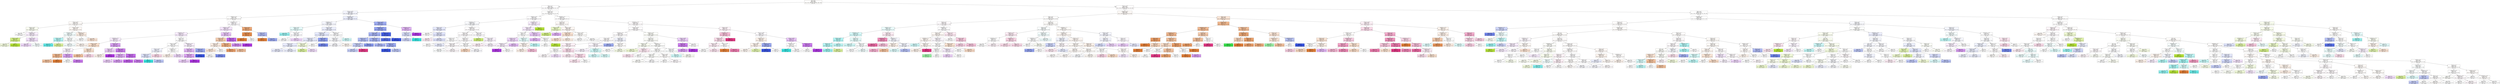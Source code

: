 digraph Tree {
node [shape=box, style="filled", color="black"] ;
0 [label="CCR <= 0.55\ngini = 0.834\nsamples = 26325\nvalue = [5212, 3817, 218, 3740, 4044, 4496, 4798]\nclass = rku", fillcolor="#fefdfb"] ;
1 [label="nbproc <= 4.5\ngini = 0.83\nsamples = 10690\nvalue = [1992, 1350, 10, 1594, 1980, 2034, 1730]\nclass = rkusd", fillcolor="#fffeff"] ;
0 -> 1 [labeldistance=2.5, labelangle=45, headlabel="True"] ;
2 [label="sdComp <= 0.065\ngini = 0.82\nsamples = 3340\nvalue = [610, 338, 10, 590, 792, 652, 348]\nclass = cluHPS", fillcolor="#f5f6fe"] ;
1 -> 2 ;
3 [label="graphSize <= 22.5\ngini = 0.795\nsamples = 1266\nvalue = [356, 80, 10, 146, 182, 346, 146]\nclass = rku", fillcolor="#fffefd"] ;
2 -> 3 ;
4 [label="sdComp <= 0.02\ngini = 0.822\nsamples = 704\nvalue = [164, 64, 10, 138, 96, 146, 86]\nclass = rku", fillcolor="#fefbf9"] ;
3 -> 4 ;
5 [label="sdComm <= 0.02\ngini = 0.829\nsamples = 232\nvalue = [32, 56, 10, 24, 44, 44, 22]\nclass = random", fillcolor="#fafdf2"] ;
4 -> 5 ;
6 [label="gini = 0.568\nsamples = 52\nvalue = [0, 24, 0, 4, 24, 0, 0]\nclass = random", fillcolor="#ffffff"] ;
5 -> 6 ;
7 [label="graphDepth <= 3.5\ngini = 0.834\nsamples = 180\nvalue = [32, 32, 10, 20, 20, 44, 22]\nclass = rkusd", fillcolor="#f9effd"] ;
5 -> 7 ;
8 [label="sdComm <= 0.065\ngini = 0.484\nsamples = 32\nvalue = [6, 22, 2, 0, 2, 0, 0]\nclass = random", fillcolor="#d3ef85"] ;
7 -> 8 ;
9 [label="gini = 0.667\nsamples = 18\nvalue = [6, 8, 2, 0, 2, 0, 0]\nclass = random", fillcolor="#f3fbde"] ;
8 -> 9 ;
10 [label="gini = 0.0\nsamples = 14\nvalue = [0, 14, 0, 0, 0, 0, 0]\nclass = random", fillcolor="#b7e539"] ;
8 -> 10 ;
11 [label="sdComm <= 0.065\ngini = 0.818\nsamples = 148\nvalue = [26, 10, 8, 20, 18, 44, 22]\nclass = rkusd", fillcolor="#f3e2fb"] ;
7 -> 11 ;
12 [label="gini = 0.739\nsamples = 94\nvalue = [22, 0, 0, 8, 8, 36, 20]\nclass = rkusd", fillcolor="#f0d9fa"] ;
11 -> 12 ;
13 [label="gini = 0.831\nsamples = 54\nvalue = [4, 10, 8, 12, 10, 8, 2]\nclass = rkd", fillcolor="#f6fefe"] ;
11 -> 13 ;
14 [label="sdComm <= 0.065\ngini = 0.786\nsamples = 472\nvalue = [132, 8, 0, 114, 52, 102, 64]\nclass = rku", fillcolor="#fef9f5"] ;
4 -> 14 ;
15 [label="graphDepth <= 3.5\ngini = 0.787\nsamples = 386\nvalue = [94, 8, 0, 112, 44, 72, 56]\nclass = rkd", fillcolor="#f3fdfd"] ;
14 -> 15 ;
16 [label="sdComm <= 0.02\ngini = 0.542\nsamples = 24\nvalue = [0, 8, 0, 14, 0, 0, 2]\nclass = rkd", fillcolor="#b5f5f4"] ;
15 -> 16 ;
17 [label="gini = 0.278\nsamples = 12\nvalue = [0, 0, 0, 10, 0, 0, 2]\nclass = rkd", fillcolor="#61eae8"] ;
16 -> 17 ;
18 [label="gini = 0.444\nsamples = 12\nvalue = [0, 8, 0, 4, 0, 0, 0]\nclass = random", fillcolor="#dbf29c"] ;
16 -> 18 ;
19 [label="sdComm <= 0.02\ngini = 0.783\nsamples = 362\nvalue = [94, 0, 0, 98, 44, 72, 54]\nclass = rkd", fillcolor="#fcffff"] ;
15 -> 19 ;
20 [label="gini = 0.781\nsamples = 262\nvalue = [64, 0, 0, 74, 32, 56, 36]\nclass = rkd", fillcolor="#f5fefe"] ;
19 -> 20 ;
21 [label="gini = 0.78\nsamples = 100\nvalue = [30, 0, 0, 24, 12, 16, 18]\nclass = rku", fillcolor="#fdf5ef"] ;
19 -> 21 ;
22 [label="graphDepth <= 3.5\ngini = 0.665\nsamples = 86\nvalue = [38, 0, 0, 2, 8, 30, 8]\nclass = rku", fillcolor="#fbede3"] ;
14 -> 22 ;
23 [label="gini = 0.602\nsamples = 32\nvalue = [14, 0, 0, 0, 0, 14, 4]\nclass = rku", fillcolor="#ffffff"] ;
22 -> 23 ;
24 [label="gini = 0.686\nsamples = 54\nvalue = [24, 0, 0, 2, 8, 16, 4]\nclass = rku", fillcolor="#fae4d5"] ;
22 -> 24 ;
25 [label="graphDepth <= 25.5\ngini = 0.721\nsamples = 562\nvalue = [192, 16, 0, 8, 86, 200, 60]\nclass = rkusd", fillcolor="#fdfbfe"] ;
3 -> 25 ;
26 [label="graphSize <= 75.0\ngini = 0.723\nsamples = 504\nvalue = [150, 16, 0, 8, 78, 196, 56]\nclass = rkusd", fillcolor="#f5e5fc"] ;
25 -> 26 ;
27 [label="graphDepth <= 9.0\ngini = 0.751\nsamples = 412\nvalue = [112, 16, 0, 8, 78, 142, 56]\nclass = rkusd", fillcolor="#f7ebfc"] ;
26 -> 27 ;
28 [label="graphDepth <= 6.5\ngini = 0.654\nsamples = 172\nvalue = [64, 0, 0, 0, 10, 74, 24]\nclass = rkusd", fillcolor="#f8edfd"] ;
27 -> 28 ;
29 [label="sdComm <= 0.065\ngini = 0.69\nsamples = 90\nvalue = [40, 0, 0, 0, 10, 22, 18]\nclass = rku", fillcolor="#f8decb"] ;
28 -> 29 ;
30 [label="sdComm <= 0.02\ngini = 0.654\nsamples = 52\nvalue = [20, 0, 0, 0, 6, 22, 4]\nclass = rkusd", fillcolor="#faf3fd"] ;
29 -> 30 ;
31 [label="sdComp <= 0.02\ngini = 0.494\nsamples = 18\nvalue = [12, 0, 0, 0, 0, 2, 4]\nclass = rku", fillcolor="#f0b78e"] ;
30 -> 31 ;
32 [label="gini = 0.531\nsamples = 16\nvalue = [10, 0, 0, 0, 0, 2, 4]\nclass = rku", fillcolor="#f2c09c"] ;
31 -> 32 ;
33 [label="gini = 0.0\nsamples = 2\nvalue = [2, 0, 0, 0, 0, 0, 0]\nclass = rku", fillcolor="#e58139"] ;
31 -> 33 ;
34 [label="sdComp <= 0.02\ngini = 0.567\nsamples = 34\nvalue = [8, 0, 0, 0, 6, 20, 0]\nclass = rkusd", fillcolor="#dba4f3"] ;
30 -> 34 ;
35 [label="gini = 0.593\nsamples = 18\nvalue = [8, 0, 0, 0, 2, 8, 0]\nclass = rku", fillcolor="#ffffff"] ;
34 -> 35 ;
36 [label="gini = 0.375\nsamples = 16\nvalue = [0, 0, 0, 0, 4, 12, 0]\nclass = rkusd", fillcolor="#cb7bee"] ;
34 -> 36 ;
37 [label="sdComp <= 0.02\ngini = 0.576\nsamples = 38\nvalue = [20, 0, 0, 0, 4, 0, 14]\nclass = rku", fillcolor="#f8e0ce"] ;
29 -> 37 ;
38 [label="gini = 0.56\nsamples = 20\nvalue = [12, 0, 0, 0, 4, 0, 4]\nclass = rku", fillcolor="#f2c09c"] ;
37 -> 38 ;
39 [label="gini = 0.494\nsamples = 18\nvalue = [8, 0, 0, 0, 0, 0, 10]\nclass = rkuad", fillcolor="#fad7e7"] ;
37 -> 39 ;
40 [label="sdComm <= 0.02\ngini = 0.507\nsamples = 82\nvalue = [24, 0, 0, 0, 0, 52, 6]\nclass = rkusd", fillcolor="#d99ff2"] ;
28 -> 40 ;
41 [label="sdComp <= 0.02\ngini = 0.49\nsamples = 42\nvalue = [18, 0, 0, 0, 0, 24, 0]\nclass = rkusd", fillcolor="#eccef8"] ;
40 -> 41 ;
42 [label="gini = 0.498\nsamples = 34\nvalue = [18, 0, 0, 0, 0, 16, 0]\nclass = rku", fillcolor="#fcf1e9"] ;
41 -> 42 ;
43 [label="gini = 0.0\nsamples = 8\nvalue = [0, 0, 0, 0, 0, 8, 0]\nclass = rkusd", fillcolor="#b139e5"] ;
41 -> 43 ;
44 [label="sdComm <= 0.065\ngini = 0.465\nsamples = 40\nvalue = [6, 0, 0, 0, 0, 28, 6]\nclass = rkusd", fillcolor="#cd7fee"] ;
40 -> 44 ;
45 [label="sdComp <= 0.02\ngini = 0.54\nsamples = 20\nvalue = [2, 0, 0, 0, 0, 12, 6]\nclass = rkusd", fillcolor="#deaaf4"] ;
44 -> 45 ;
46 [label="gini = 0.49\nsamples = 14\nvalue = [0, 0, 0, 0, 0, 8, 6]\nclass = rkusd", fillcolor="#eccef8"] ;
45 -> 46 ;
47 [label="gini = 0.444\nsamples = 6\nvalue = [2, 0, 0, 0, 0, 4, 0]\nclass = rkusd", fillcolor="#d89cf2"] ;
45 -> 47 ;
48 [label="sdComp <= 0.02\ngini = 0.32\nsamples = 20\nvalue = [4, 0, 0, 0, 0, 16, 0]\nclass = rkusd", fillcolor="#c46aec"] ;
44 -> 48 ;
49 [label="gini = 0.278\nsamples = 12\nvalue = [2, 0, 0, 0, 0, 10, 0]\nclass = rkusd", fillcolor="#c161ea"] ;
48 -> 49 ;
50 [label="gini = 0.375\nsamples = 8\nvalue = [2, 0, 0, 0, 0, 6, 0]\nclass = rkusd", fillcolor="#cb7bee"] ;
48 -> 50 ;
51 [label="sdComp <= 0.02\ngini = 0.776\nsamples = 240\nvalue = [48, 16, 0, 8, 68, 68, 32]\nclass = cluHPS", fillcolor="#ffffff"] ;
27 -> 51 ;
52 [label="sdComm <= 0.065\ngini = 0.809\nsamples = 148\nvalue = [32, 16, 0, 8, 32, 28, 32]\nclass = rku", fillcolor="#ffffff"] ;
51 -> 52 ;
53 [label="sdComm <= 0.02\ngini = 0.759\nsamples = 72\nvalue = [12, 0, 0, 8, 24, 8, 20]\nclass = cluHPS", fillcolor="#f0f2fd"] ;
52 -> 53 ;
54 [label="graphSize <= 40.0\ngini = 0.742\nsamples = 32\nvalue = [6, 0, 0, 8, 12, 4, 2]\nclass = cluHPS", fillcolor="#dee3fb"] ;
53 -> 54 ;
55 [label="gini = 0.0\nsamples = 8\nvalue = [0, 0, 0, 8, 0, 0, 0]\nclass = rkd", fillcolor="#39e5e2"] ;
54 -> 55 ;
56 [label="gini = 0.653\nsamples = 24\nvalue = [6, 0, 0, 0, 12, 4, 2]\nclass = cluHPS", fillcolor="#bdc7f6"] ;
54 -> 56 ;
57 [label="gini = 0.675\nsamples = 40\nvalue = [6, 0, 0, 0, 12, 4, 18]\nclass = rkuad", fillcolor="#f9d5e5"] ;
53 -> 57 ;
58 [label="graphDepth <= 13.5\ngini = 0.781\nsamples = 76\nvalue = [20, 16, 0, 0, 8, 20, 12]\nclass = rku", fillcolor="#ffffff"] ;
52 -> 58 ;
59 [label="gini = 0.764\nsamples = 48\nvalue = [16, 12, 0, 0, 8, 8, 4]\nclass = rku", fillcolor="#fcf1e9"] ;
58 -> 59 ;
60 [label="gini = 0.694\nsamples = 28\nvalue = [4, 4, 0, 0, 0, 12, 8]\nclass = rkusd", fillcolor="#efd7fa"] ;
58 -> 60 ;
61 [label="graphDepth <= 13.5\ngini = 0.628\nsamples = 92\nvalue = [16, 0, 0, 0, 36, 40, 0]\nclass = rkusd", fillcolor="#f9f1fd"] ;
51 -> 61 ;
62 [label="sdComm <= 0.065\ngini = 0.604\nsamples = 60\nvalue = [12, 0, 0, 0, 16, 32, 0]\nclass = rkusd", fillcolor="#e3b7f6"] ;
61 -> 62 ;
63 [label="sdComm <= 0.02\ngini = 0.582\nsamples = 56\nvalue = [12, 0, 0, 0, 12, 32, 0]\nclass = rkusd", fillcolor="#dca5f3"] ;
62 -> 63 ;
64 [label="gini = 0.645\nsamples = 44\nvalue = [12, 0, 0, 0, 12, 20, 0]\nclass = rkusd", fillcolor="#eccef8"] ;
63 -> 64 ;
65 [label="gini = 0.0\nsamples = 12\nvalue = [0, 0, 0, 0, 0, 12, 0]\nclass = rkusd", fillcolor="#b139e5"] ;
63 -> 65 ;
66 [label="gini = 0.0\nsamples = 4\nvalue = [0, 0, 0, 0, 4, 0, 0]\nclass = cluHPS", fillcolor="#3956e5"] ;
62 -> 66 ;
67 [label="sdComm <= 0.02\ngini = 0.531\nsamples = 32\nvalue = [4, 0, 0, 0, 20, 8, 0]\nclass = cluHPS", fillcolor="#9caaf2"] ;
61 -> 67 ;
68 [label="gini = 0.5\nsamples = 16\nvalue = [0, 0, 0, 0, 8, 8, 0]\nclass = cluHPS", fillcolor="#ffffff"] ;
67 -> 68 ;
69 [label="gini = 0.375\nsamples = 16\nvalue = [4, 0, 0, 0, 12, 0, 0]\nclass = cluHPS", fillcolor="#7b8eee"] ;
67 -> 69 ;
70 [label="sdComm <= 0.065\ngini = 0.485\nsamples = 92\nvalue = [38, 0, 0, 0, 0, 54, 0]\nclass = rkusd", fillcolor="#e8c4f7"] ;
26 -> 70 ;
71 [label="sdComm <= 0.02\ngini = 0.469\nsamples = 48\nvalue = [30, 0, 0, 0, 0, 18, 0]\nclass = rku", fillcolor="#f5cdb0"] ;
70 -> 71 ;
72 [label="sdComp <= 0.02\ngini = 0.497\nsamples = 26\nvalue = [14, 0, 0, 0, 0, 12, 0]\nclass = rku", fillcolor="#fbede3"] ;
71 -> 72 ;
73 [label="gini = 0.494\nsamples = 18\nvalue = [10, 0, 0, 0, 0, 8, 0]\nclass = rku", fillcolor="#fae6d7"] ;
72 -> 73 ;
74 [label="gini = 0.5\nsamples = 8\nvalue = [4, 0, 0, 0, 0, 4, 0]\nclass = rku", fillcolor="#ffffff"] ;
72 -> 74 ;
75 [label="sdComp <= 0.02\ngini = 0.397\nsamples = 22\nvalue = [16, 0, 0, 0, 0, 6, 0]\nclass = rku", fillcolor="#efb083"] ;
71 -> 75 ;
76 [label="gini = 0.32\nsamples = 10\nvalue = [8, 0, 0, 0, 0, 2, 0]\nclass = rku", fillcolor="#eca06a"] ;
75 -> 76 ;
77 [label="gini = 0.444\nsamples = 12\nvalue = [8, 0, 0, 0, 0, 4, 0]\nclass = rku", fillcolor="#f2c09c"] ;
75 -> 77 ;
78 [label="sdComp <= 0.02\ngini = 0.298\nsamples = 44\nvalue = [8, 0, 0, 0, 0, 36, 0]\nclass = rkusd", fillcolor="#c265eb"] ;
70 -> 78 ;
79 [label="gini = 0.408\nsamples = 28\nvalue = [8, 0, 0, 0, 0, 20, 0]\nclass = rkusd", fillcolor="#d088ef"] ;
78 -> 79 ;
80 [label="gini = 0.0\nsamples = 16\nvalue = [0, 0, 0, 0, 0, 16, 0]\nclass = rkusd", fillcolor="#b139e5"] ;
78 -> 80 ;
81 [label="sdComp <= 0.02\ngini = 0.447\nsamples = 58\nvalue = [42, 0, 0, 0, 8, 4, 4]\nclass = rku", fillcolor="#eda978"] ;
25 -> 81 ;
82 [label="sdComm <= 0.065\ngini = 0.165\nsamples = 44\nvalue = [40, 0, 0, 0, 0, 4, 0]\nclass = rku", fillcolor="#e88e4d"] ;
81 -> 82 ;
83 [label="gini = 0.0\nsamples = 36\nvalue = [36, 0, 0, 0, 0, 0, 0]\nclass = rku", fillcolor="#e58139"] ;
82 -> 83 ;
84 [label="gini = 0.5\nsamples = 8\nvalue = [4, 0, 0, 0, 0, 4, 0]\nclass = rku", fillcolor="#ffffff"] ;
82 -> 84 ;
85 [label="sdComm <= 0.02\ngini = 0.571\nsamples = 14\nvalue = [2, 0, 0, 0, 8, 0, 4]\nclass = cluHPS", fillcolor="#b0bbf5"] ;
81 -> 85 ;
86 [label="gini = 0.0\nsamples = 2\nvalue = [2, 0, 0, 0, 0, 0, 0]\nclass = rku", fillcolor="#e58139"] ;
85 -> 86 ;
87 [label="gini = 0.444\nsamples = 12\nvalue = [0, 0, 0, 0, 8, 0, 4]\nclass = cluHPS", fillcolor="#9caaf2"] ;
85 -> 87 ;
88 [label="graphDepth <= 9.0\ngini = 0.806\nsamples = 2074\nvalue = [254, 258, 0, 444, 610, 306, 202]\nclass = cluHPS", fillcolor="#ebeefc"] ;
2 -> 88 ;
89 [label="graphDepth <= 3.5\ngini = 0.813\nsamples = 1848\nvalue = [234, 244, 0, 422, 486, 276, 186]\nclass = cluHPS", fillcolor="#f6f7fe"] ;
88 -> 89 ;
90 [label="sdComm <= 0.02\ngini = 0.775\nsamples = 472\nvalue = [34, 44, 0, 162, 120, 66, 46]\nclass = rkd", fillcolor="#e7fcfc"] ;
89 -> 90 ;
91 [label="gini = 0.488\nsamples = 122\nvalue = [0, 0, 0, 80, 34, 8, 0]\nclass = rkd", fillcolor="#98f1f0"] ;
90 -> 91 ;
92 [label="sdComm <= 0.065\ngini = 0.815\nsamples = 350\nvalue = [34, 44, 0, 82, 86, 58, 46]\nclass = cluHPS", fillcolor="#fcfcff"] ;
90 -> 92 ;
93 [label="gini = 0.79\nsamples = 236\nvalue = [22, 26, 0, 66, 68, 20, 34]\nclass = cluHPS", fillcolor="#fdfdff"] ;
92 -> 93 ;
94 [label="gini = 0.797\nsamples = 114\nvalue = [12, 18, 0, 16, 18, 38, 12]\nclass = rkusd", fillcolor="#efd6fa"] ;
92 -> 94 ;
95 [label="sdComm <= 0.065\ngini = 0.818\nsamples = 1376\nvalue = [200, 200, 0, 260, 366, 210, 140]\nclass = cluHPS", fillcolor="#eceffd"] ;
89 -> 95 ;
96 [label="graphDepth <= 6.5\ngini = 0.819\nsamples = 928\nvalue = [140, 150, 0, 148, 252, 130, 108]\nclass = cluHPS", fillcolor="#e5e9fc"] ;
95 -> 96 ;
97 [label="graphSize <= 22.5\ngini = 0.821\nsamples = 906\nvalue = [138, 146, 0, 148, 238, 128, 108]\nclass = cluHPS", fillcolor="#e7ebfc"] ;
96 -> 97 ;
98 [label="sdComm <= 0.02\ngini = 0.82\nsamples = 878\nvalue = [134, 136, 0, 148, 234, 122, 104]\nclass = cluHPS", fillcolor="#e8ebfc"] ;
97 -> 98 ;
99 [label="gini = 0.815\nsamples = 356\nvalue = [50, 40, 0, 62, 98, 64, 42]\nclass = cluHPS", fillcolor="#e8ebfc"] ;
98 -> 99 ;
100 [label="gini = 0.819\nsamples = 522\nvalue = [84, 96, 0, 86, 136, 58, 62]\nclass = cluHPS", fillcolor="#eceffd"] ;
98 -> 100 ;
101 [label="sdComm <= 0.02\ngini = 0.765\nsamples = 28\nvalue = [4, 10, 0, 0, 4, 6, 4]\nclass = random", fillcolor="#f2fadb"] ;
97 -> 101 ;
102 [label="gini = 0.444\nsamples = 12\nvalue = [0, 8, 0, 0, 4, 0, 0]\nclass = random", fillcolor="#dbf29c"] ;
101 -> 102 ;
103 [label="gini = 0.719\nsamples = 16\nvalue = [4, 2, 0, 0, 0, 6, 4]\nclass = rkusd", fillcolor="#f2defb"] ;
101 -> 103 ;
104 [label="sdComm <= 0.02\ngini = 0.545\nsamples = 22\nvalue = [2, 4, 0, 0, 14, 2, 0]\nclass = cluHPS", fillcolor="#91a1f1"] ;
96 -> 104 ;
105 [label="gini = 0.5\nsamples = 4\nvalue = [2, 0, 0, 0, 0, 2, 0]\nclass = rku", fillcolor="#ffffff"] ;
104 -> 105 ;
106 [label="gini = 0.346\nsamples = 18\nvalue = [0, 4, 0, 0, 14, 0, 0]\nclass = cluHPS", fillcolor="#7286ec"] ;
104 -> 106 ;
107 [label="graphDepth <= 6.5\ngini = 0.805\nsamples = 448\nvalue = [60, 50, 0, 112, 114, 80, 32]\nclass = cluHPS", fillcolor="#fefeff"] ;
95 -> 107 ;
108 [label="graphSize <= 22.5\ngini = 0.805\nsamples = 434\nvalue = [60, 44, 0, 104, 114, 80, 32]\nclass = cluHPS", fillcolor="#f9fafe"] ;
107 -> 108 ;
109 [label="gini = 0.806\nsamples = 396\nvalue = [48, 44, 0, 96, 104, 72, 32]\nclass = cluHPS", fillcolor="#fafafe"] ;
108 -> 109 ;
110 [label="gini = 0.742\nsamples = 38\nvalue = [12, 0, 0, 8, 10, 8, 0]\nclass = rku", fillcolor="#fdf6f1"] ;
108 -> 110 ;
111 [label="gini = 0.49\nsamples = 14\nvalue = [0, 6, 0, 8, 0, 0, 0]\nclass = rkd", fillcolor="#cef8f8"] ;
107 -> 111 ;
112 [label="sdComm <= 0.065\ngini = 0.655\nsamples = 226\nvalue = [20, 14, 0, 22, 124, 30, 16]\nclass = cluHPS", fillcolor="#a0aef3"] ;
88 -> 112 ;
113 [label="graphDepth <= 25.5\ngini = 0.625\nsamples = 206\nvalue = [18, 14, 0, 20, 120, 20, 14]\nclass = cluHPS", fillcolor="#95a4f1"] ;
112 -> 113 ;
114 [label="sdComm <= 0.02\ngini = 0.685\nsamples = 174\nvalue = [18, 14, 0, 20, 90, 18, 14]\nclass = cluHPS", fillcolor="#a5b2f3"] ;
113 -> 114 ;
115 [label="graphSize <= 75.0\ngini = 0.681\nsamples = 76\nvalue = [6, 14, 0, 12, 38, 4, 2]\nclass = cluHPS", fillcolor="#b2bef5"] ;
114 -> 115 ;
116 [label="graphDepth <= 13.5\ngini = 0.697\nsamples = 62\nvalue = [6, 14, 0, 12, 28, 0, 2]\nclass = cluHPS", fillcolor="#c5cef7"] ;
115 -> 116 ;
117 [label="gini = 0.678\nsamples = 60\nvalue = [6, 14, 0, 12, 28, 0, 0]\nclass = cluHPS", fillcolor="#c3ccf7"] ;
116 -> 117 ;
118 [label="gini = 0.0\nsamples = 2\nvalue = [0, 0, 0, 0, 0, 0, 2]\nclass = rkuad", fillcolor="#e53986"] ;
116 -> 118 ;
119 [label="gini = 0.408\nsamples = 14\nvalue = [0, 0, 0, 0, 10, 4, 0]\nclass = cluHPS", fillcolor="#889aef"] ;
115 -> 119 ;
120 [label="graphSize <= 40.0\ngini = 0.661\nsamples = 98\nvalue = [12, 0, 0, 8, 52, 14, 12]\nclass = cluHPS", fillcolor="#a5b3f3"] ;
114 -> 120 ;
121 [label="gini = 0.677\nsamples = 78\nvalue = [10, 0, 0, 8, 40, 10, 10]\nclass = cluHPS", fillcolor="#a8b4f4"] ;
120 -> 121 ;
122 [label="graphSize <= 75.0\ngini = 0.58\nsamples = 20\nvalue = [2, 0, 0, 0, 12, 4, 2]\nclass = cluHPS", fillcolor="#9caaf2"] ;
120 -> 122 ;
123 [label="gini = 0.0\nsamples = 4\nvalue = [0, 0, 0, 0, 4, 0, 0]\nclass = cluHPS", fillcolor="#3956e5"] ;
122 -> 123 ;
124 [label="gini = 0.656\nsamples = 16\nvalue = [2, 0, 0, 0, 8, 4, 2]\nclass = cluHPS", fillcolor="#bdc7f6"] ;
122 -> 124 ;
125 [label="sdComm <= 0.02\ngini = 0.117\nsamples = 32\nvalue = [0, 0, 0, 0, 30, 2, 0]\nclass = cluHPS", fillcolor="#4661e7"] ;
113 -> 125 ;
126 [label="gini = 0.245\nsamples = 14\nvalue = [0, 0, 0, 0, 12, 2, 0]\nclass = cluHPS", fillcolor="#5a72e9"] ;
125 -> 126 ;
127 [label="gini = 0.0\nsamples = 18\nvalue = [0, 0, 0, 0, 18, 0, 0]\nclass = cluHPS", fillcolor="#3956e5"] ;
125 -> 127 ;
128 [label="graphDepth <= 25.5\ngini = 0.68\nsamples = 20\nvalue = [2, 0, 0, 2, 4, 10, 2]\nclass = rkusd", fillcolor="#e2b5f5"] ;
112 -> 128 ;
129 [label="graphSize <= 75.0\ngini = 0.778\nsamples = 12\nvalue = [2, 0, 0, 2, 4, 2, 2]\nclass = cluHPS", fillcolor="#d7ddfa"] ;
128 -> 129 ;
130 [label="gini = 0.72\nsamples = 10\nvalue = [2, 0, 0, 0, 4, 2, 2]\nclass = cluHPS", fillcolor="#ced5f8"] ;
129 -> 130 ;
131 [label="gini = 0.0\nsamples = 2\nvalue = [0, 0, 0, 2, 0, 0, 0]\nclass = rkd", fillcolor="#39e5e2"] ;
129 -> 131 ;
132 [label="gini = 0.0\nsamples = 8\nvalue = [0, 0, 0, 0, 0, 8, 0]\nclass = rkusd", fillcolor="#b139e5"] ;
128 -> 132 ;
133 [label="sdComm <= 0.02\ngini = 0.83\nsamples = 7350\nvalue = [1382, 1012, 0, 1004, 1188, 1382, 1382]\nclass = rku", fillcolor="#ffffff"] ;
1 -> 133 ;
134 [label="graphSize <= 40.0\ngini = 0.827\nsamples = 2620\nvalue = [482, 272, 0, 388, 494, 514, 470]\nclass = rkusd", fillcolor="#fefdff"] ;
133 -> 134 ;
135 [label="graphDepth <= 3.5\ngini = 0.827\nsamples = 2360\nvalue = [428, 256, 0, 326, 482, 434, 434]\nclass = cluHPS", fillcolor="#fafbfe"] ;
134 -> 135 ;
136 [label="sdComp <= 0.02\ngini = 0.813\nsamples = 592\nvalue = [98, 64, 0, 68, 168, 106, 88]\nclass = cluHPS", fillcolor="#e6e9fc"] ;
135 -> 136 ;
137 [label="gini = 0.684\nsamples = 48\nvalue = [18, 0, 0, 4, 8, 18, 0]\nclass = rku", fillcolor="#ffffff"] ;
136 -> 137 ;
138 [label="sdComp <= 0.065\ngini = 0.812\nsamples = 544\nvalue = [80, 64, 0, 64, 160, 88, 88]\nclass = cluHPS", fillcolor="#e0e4fb"] ;
136 -> 138 ;
139 [label="gini = 0.658\nsamples = 30\nvalue = [0, 10, 0, 8, 0, 0, 12]\nclass = rkuad", fillcolor="#fcebf3"] ;
138 -> 139 ;
140 [label="gini = 0.805\nsamples = 514\nvalue = [80, 54, 0, 56, 160, 88, 76]\nclass = cluHPS", fillcolor="#dee2fb"] ;
138 -> 140 ;
141 [label="graphDepth <= 7.5\ngini = 0.828\nsamples = 1768\nvalue = [330, 192, 0, 258, 314, 328, 346]\nclass = rkuad", fillcolor="#fffdfe"] ;
135 -> 141 ;
142 [label="sdComp <= 0.02\ngini = 0.824\nsamples = 1392\nvalue = [268, 118, 0, 216, 256, 250, 284]\nclass = rkuad", fillcolor="#fffcfd"] ;
141 -> 142 ;
143 [label="graphSize <= 22.5\ngini = 0.794\nsamples = 118\nvalue = [24, 18, 0, 0, 20, 28, 28]\nclass = rkusd", fillcolor="#ffffff"] ;
142 -> 143 ;
144 [label="gini = 0.781\nsamples = 76\nvalue = [16, 12, 0, 0, 8, 20, 20]\nclass = rkusd", fillcolor="#ffffff"] ;
143 -> 144 ;
145 [label="gini = 0.789\nsamples = 42\nvalue = [8, 6, 0, 0, 12, 8, 8]\nclass = cluHPS", fillcolor="#e8ebfc"] ;
143 -> 145 ;
146 [label="graphSize <= 22.5\ngini = 0.823\nsamples = 1274\nvalue = [244, 100, 0, 216, 236, 222, 256]\nclass = rkuad", fillcolor="#fffdfe"] ;
142 -> 146 ;
147 [label="sdComp <= 0.065\ngini = 0.826\nsamples = 1070\nvalue = [200, 100, 0, 168, 188, 192, 222]\nclass = rkuad", fillcolor="#fefafc"] ;
146 -> 147 ;
148 [label="gini = 0.828\nsamples = 454\nvalue = [76, 48, 0, 88, 84, 76, 82]\nclass = rkd", fillcolor="#fdffff"] ;
147 -> 148 ;
149 [label="gini = 0.82\nsamples = 616\nvalue = [124, 52, 0, 80, 104, 116, 140]\nclass = rkuad", fillcolor="#fef9fb"] ;
147 -> 149 ;
150 [label="sdComp <= 0.065\ngini = 0.793\nsamples = 204\nvalue = [44, 0, 0, 48, 48, 30, 34]\nclass = rkd", fillcolor="#ffffff"] ;
146 -> 150 ;
151 [label="gini = 0.625\nsamples = 16\nvalue = [8, 0, 0, 4, 0, 0, 4]\nclass = rku", fillcolor="#f6d5bd"] ;
150 -> 151 ;
152 [label="gini = 0.792\nsamples = 188\nvalue = [36, 0, 0, 44, 48, 30, 30]\nclass = cluHPS", fillcolor="#fafafe"] ;
150 -> 152 ;
153 [label="sdComp <= 0.02\ngini = 0.828\nsamples = 376\nvalue = [62, 74, 0, 42, 58, 78, 62]\nclass = rkusd", fillcolor="#fefcff"] ;
141 -> 153 ;
154 [label="gini = 0.375\nsamples = 16\nvalue = [0, 12, 0, 0, 4, 0, 0]\nclass = random", fillcolor="#cfee7b"] ;
153 -> 154 ;
155 [label="sdComp <= 0.065\ngini = 0.828\nsamples = 360\nvalue = [62, 62, 0, 42, 54, 78, 62]\nclass = rkusd", fillcolor="#fbf4fe"] ;
153 -> 155 ;
156 [label="gini = 0.799\nsamples = 96\nvalue = [20, 20, 0, 10, 4, 16, 26]\nclass = rkuad", fillcolor="#fdeff5"] ;
155 -> 156 ;
157 [label="gini = 0.825\nsamples = 264\nvalue = [42, 42, 0, 32, 50, 62, 36]\nclass = rkusd", fillcolor="#fbf4fe"] ;
155 -> 157 ;
158 [label="graphDepth <= 25.5\ngini = 0.78\nsamples = 260\nvalue = [54, 16, 0, 62, 12, 80, 36]\nclass = rkusd", fillcolor="#f8edfd"] ;
134 -> 158 ;
159 [label="sdComp <= 0.065\ngini = 0.772\nsamples = 254\nvalue = [54, 10, 0, 62, 12, 80, 36]\nclass = rkusd", fillcolor="#f8ecfd"] ;
158 -> 159 ;
160 [label="sdComp <= 0.02\ngini = 0.773\nsamples = 170\nvalue = [42, 0, 0, 44, 12, 44, 28]\nclass = rkd", fillcolor="#ffffff"] ;
159 -> 160 ;
161 [label="graphSize <= 75.0\ngini = 0.758\nsamples = 100\nvalue = [20, 0, 0, 16, 8, 36, 20]\nclass = rkusd", fillcolor="#efd7fa"] ;
160 -> 161 ;
162 [label="graphDepth <= 12.5\ngini = 0.747\nsamples = 68\nvalue = [16, 0, 0, 16, 0, 20, 16]\nclass = rkusd", fillcolor="#f9f0fd"] ;
161 -> 162 ;
163 [label="gini = 0.0\nsamples = 4\nvalue = [0, 0, 0, 0, 0, 4, 0]\nclass = rkusd", fillcolor="#b139e5"] ;
162 -> 163 ;
164 [label="gini = 0.75\nsamples = 64\nvalue = [16, 0, 0, 16, 0, 16, 16]\nclass = rku", fillcolor="#ffffff"] ;
162 -> 164 ;
165 [label="gini = 0.656\nsamples = 32\nvalue = [4, 0, 0, 0, 8, 16, 4]\nclass = rkusd", fillcolor="#e5bdf6"] ;
161 -> 165 ;
166 [label="graphSize <= 75.0\ngini = 0.712\nsamples = 70\nvalue = [22, 0, 0, 28, 4, 8, 8]\nclass = rkd", fillcolor="#e6fcfb"] ;
160 -> 166 ;
167 [label="graphDepth <= 12.5\ngini = 0.709\nsamples = 38\nvalue = [14, 0, 0, 12, 4, 0, 8]\nclass = rku", fillcolor="#fdf5f0"] ;
166 -> 167 ;
168 [label="gini = 0.561\nsamples = 28\nvalue = [14, 0, 0, 12, 0, 0, 2]\nclass = rku", fillcolor="#fcefe6"] ;
167 -> 168 ;
169 [label="gini = 0.48\nsamples = 10\nvalue = [0, 0, 0, 0, 4, 0, 6]\nclass = rkuad", fillcolor="#f6bdd7"] ;
167 -> 169 ;
170 [label="gini = 0.625\nsamples = 32\nvalue = [8, 0, 0, 16, 0, 8, 0]\nclass = rkd", fillcolor="#bdf6f5"] ;
166 -> 170 ;
171 [label="graphDepth <= 12.5\ngini = 0.727\nsamples = 84\nvalue = [12, 10, 0, 18, 0, 36, 8]\nclass = rkusd", fillcolor="#eac9f8"] ;
159 -> 171 ;
172 [label="gini = 0.687\nsamples = 74\nvalue = [12, 8, 0, 14, 0, 36, 4]\nclass = rkusd", fillcolor="#e2b6f5"] ;
171 -> 172 ;
173 [label="graphSize <= 75.0\ngini = 0.64\nsamples = 10\nvalue = [0, 2, 0, 4, 0, 0, 4]\nclass = rkd", fillcolor="#ffffff"] ;
171 -> 173 ;
174 [label="gini = 0.5\nsamples = 8\nvalue = [0, 0, 0, 4, 0, 0, 4]\nclass = rkd", fillcolor="#ffffff"] ;
173 -> 174 ;
175 [label="gini = 0.0\nsamples = 2\nvalue = [0, 2, 0, 0, 0, 0, 0]\nclass = random", fillcolor="#b7e539"] ;
173 -> 175 ;
176 [label="gini = 0.0\nsamples = 6\nvalue = [0, 6, 0, 0, 0, 0, 0]\nclass = random", fillcolor="#b7e539"] ;
158 -> 176 ;
177 [label="graphDepth <= 3.5\ngini = 0.83\nsamples = 4730\nvalue = [900, 740, 0, 616, 694, 868, 912]\nclass = rkuad", fillcolor="#fffeff"] ;
133 -> 177 ;
178 [label="sdComp <= 0.02\ngini = 0.814\nsamples = 674\nvalue = [166, 64, 0, 94, 72, 146, 132]\nclass = rku", fillcolor="#fefaf8"] ;
177 -> 178 ;
179 [label="sdComm <= 0.065\ngini = 0.71\nsamples = 36\nvalue = [0, 16, 0, 6, 4, 8, 2]\nclass = random", fillcolor="#eaf8c6"] ;
178 -> 179 ;
180 [label="gini = 0.397\nsamples = 22\nvalue = [0, 16, 0, 6, 0, 0, 0]\nclass = random", fillcolor="#d2ef83"] ;
179 -> 180 ;
181 [label="gini = 0.571\nsamples = 14\nvalue = [0, 0, 0, 0, 4, 8, 2]\nclass = rkusd", fillcolor="#e0b0f5"] ;
179 -> 181 ;
182 [label="sdComp <= 0.065\ngini = 0.808\nsamples = 638\nvalue = [166, 48, 0, 88, 68, 138, 130]\nclass = rku", fillcolor="#fef8f4"] ;
178 -> 182 ;
183 [label="sdComm <= 0.065\ngini = 0.738\nsamples = 106\nvalue = [42, 0, 0, 6, 16, 22, 20]\nclass = rku", fillcolor="#f9e1d0"] ;
182 -> 183 ;
184 [label="gini = 0.696\nsamples = 46\nvalue = [20, 0, 0, 6, 0, 12, 8]\nclass = rku", fillcolor="#f9e1d0"] ;
183 -> 184 ;
185 [label="gini = 0.727\nsamples = 60\nvalue = [22, 0, 0, 0, 16, 10, 12]\nclass = rku", fillcolor="#fbeee4"] ;
183 -> 185 ;
186 [label="sdComm <= 0.065\ngini = 0.814\nsamples = 532\nvalue = [124, 48, 0, 82, 52, 116, 110]\nclass = rku", fillcolor="#fefdfb"] ;
182 -> 186 ;
187 [label="gini = 0.794\nsamples = 86\nvalue = [20, 0, 0, 18, 16, 12, 20]\nclass = rku", fillcolor="#ffffff"] ;
186 -> 187 ;
188 [label="gini = 0.812\nsamples = 446\nvalue = [104, 48, 0, 64, 36, 104, 90]\nclass = rku", fillcolor="#ffffff"] ;
186 -> 188 ;
189 [label="graphDepth <= 13.5\ngini = 0.831\nsamples = 4056\nvalue = [734, 676, 0, 522, 622, 722, 780]\nclass = rkuad", fillcolor="#fffcfd"] ;
177 -> 189 ;
190 [label="sdComm <= 0.065\ngini = 0.831\nsamples = 3834\nvalue = [682, 656, 0, 518, 582, 678, 718]\nclass = rkuad", fillcolor="#fffdfe"] ;
189 -> 190 ;
191 [label="graphDepth <= 9.0\ngini = 0.829\nsamples = 1928\nvalue = [350, 280, 0, 270, 262, 376, 390]\nclass = rkuad", fillcolor="#fffdfe"] ;
190 -> 191 ;
192 [label="sdComp <= 0.065\ngini = 0.828\nsamples = 1660\nvalue = [298, 236, 0, 264, 196, 326, 340]\nclass = rkuad", fillcolor="#fffdfe"] ;
191 -> 192 ;
193 [label="sdComp <= 0.02\ngini = 0.815\nsamples = 722\nvalue = [144, 108, 0, 100, 56, 130, 184]\nclass = rkuad", fillcolor="#fdf1f7"] ;
192 -> 193 ;
194 [label="graphSize <= 22.5\ngini = 0.817\nsamples = 428\nvalue = [94, 60, 0, 50, 40, 92, 92]\nclass = rku", fillcolor="#fffefe"] ;
193 -> 194 ;
195 [label="gini = 0.819\nsamples = 376\nvalue = [80, 52, 0, 48, 36, 72, 88]\nclass = rkuad", fillcolor="#fefafc"] ;
194 -> 195 ;
196 [label="gini = 0.743\nsamples = 52\nvalue = [14, 8, 0, 2, 4, 20, 4]\nclass = rkusd", fillcolor="#f3e0fb"] ;
194 -> 196 ;
197 [label="graphSize <= 22.5\ngini = 0.798\nsamples = 294\nvalue = [50, 48, 0, 50, 16, 38, 92]\nclass = rkuad", fillcolor="#fbddea"] ;
193 -> 197 ;
198 [label="gini = 0.808\nsamples = 224\nvalue = [44, 32, 0, 32, 16, 36, 64]\nclass = rkuad", fillcolor="#fce9f2"] ;
197 -> 198 ;
199 [label="graphSize <= 40.0\ngini = 0.713\nsamples = 70\nvalue = [6, 16, 0, 18, 0, 2, 28]\nclass = rkuad", fillcolor="#fad9e8"] ;
197 -> 199 ;
200 [label="gini = 0.697\nsamples = 62\nvalue = [2, 16, 0, 18, 0, 2, 24]\nclass = rkuad", fillcolor="#fbe4ee"] ;
199 -> 200 ;
201 [label="gini = 0.5\nsamples = 8\nvalue = [4, 0, 0, 0, 0, 0, 4]\nclass = rku", fillcolor="#ffffff"] ;
199 -> 201 ;
202 [label="graphSize <= 22.5\ngini = 0.83\nsamples = 938\nvalue = [154, 128, 0, 164, 140, 196, 156]\nclass = rkusd", fillcolor="#fcf7fe"] ;
192 -> 202 ;
203 [label="gini = 0.83\nsamples = 804\nvalue = [134, 120, 0, 116, 124, 176, 134]\nclass = rkusd", fillcolor="#faf3fd"] ;
202 -> 203 ;
204 [label="graphDepth <= 6.5\ngini = 0.782\nsamples = 134\nvalue = [20, 8, 0, 48, 16, 20, 22]\nclass = rkd", fillcolor="#d1f9f8"] ;
202 -> 204 ;
205 [label="gini = 0.783\nsamples = 120\nvalue = [20, 6, 0, 42, 14, 20, 18]\nclass = rkd", fillcolor="#d3f9f9"] ;
204 -> 205 ;
206 [label="gini = 0.694\nsamples = 14\nvalue = [0, 2, 0, 6, 2, 0, 4]\nclass = rkd", fillcolor="#d7faf9"] ;
204 -> 206 ;
207 [label="sdComp <= 0.02\ngini = 0.805\nsamples = 268\nvalue = [52, 44, 0, 6, 66, 50, 50]\nclass = cluHPS", fillcolor="#f2f4fd"] ;
191 -> 207 ;
208 [label="gini = 0.62\nsamples = 70\nvalue = [6, 0, 0, 4, 40, 8, 12]\nclass = cluHPS", fillcolor="#9fadf2"] ;
207 -> 208 ;
209 [label="sdComp <= 0.065\ngini = 0.797\nsamples = 198\nvalue = [46, 44, 0, 2, 26, 42, 38]\nclass = rku", fillcolor="#fffdfc"] ;
207 -> 209 ;
210 [label="gini = 0.801\nsamples = 136\nvalue = [32, 24, 0, 2, 22, 32, 24]\nclass = rku", fillcolor="#ffffff"] ;
209 -> 210 ;
211 [label="gini = 0.764\nsamples = 62\nvalue = [14, 20, 0, 0, 4, 10, 14]\nclass = random", fillcolor="#f6fce6"] ;
209 -> 211 ;
212 [label="graphSize <= 40.0\ngini = 0.831\nsamples = 1906\nvalue = [332, 376, 0, 248, 320, 302, 328]\nclass = random", fillcolor="#fdfef9"] ;
190 -> 212 ;
213 [label="sdComp <= 0.02\ngini = 0.831\nsamples = 1852\nvalue = [328, 364, 0, 244, 308, 280, 328]\nclass = random", fillcolor="#fdfefa"] ;
212 -> 213 ;
214 [label="graphSize <= 22.5\ngini = 0.787\nsamples = 202\nvalue = [40, 60, 0, 16, 24, 12, 50]\nclass = random", fillcolor="#fafdf2"] ;
213 -> 214 ;
215 [label="gini = 0.781\nsamples = 132\nvalue = [20, 48, 0, 16, 12, 12, 24]\nclass = random", fillcolor="#eff9d3"] ;
214 -> 215 ;
216 [label="graphDepth <= 7.5\ngini = 0.722\nsamples = 70\nvalue = [20, 12, 0, 0, 12, 0, 26]\nclass = rkuad", fillcolor="#fce7f0"] ;
214 -> 216 ;
217 [label="gini = 0.741\nsamples = 54\nvalue = [12, 12, 0, 0, 12, 0, 18]\nclass = rkuad", fillcolor="#fbe3ee"] ;
216 -> 217 ;
218 [label="gini = 0.5\nsamples = 16\nvalue = [8, 0, 0, 0, 0, 0, 8]\nclass = rku", fillcolor="#ffffff"] ;
216 -> 218 ;
219 [label="graphDepth <= 7.5\ngini = 0.832\nsamples = 1650\nvalue = [288, 304, 0, 228, 284, 268, 278]\nclass = random", fillcolor="#fefffd"] ;
213 -> 219 ;
220 [label="graphSize <= 22.5\ngini = 0.831\nsamples = 1462\nvalue = [264, 260, 0, 182, 252, 250, 254]\nclass = rku", fillcolor="#fffffe"] ;
219 -> 220 ;
221 [label="sdComp <= 0.065\ngini = 0.831\nsamples = 1324\nvalue = [220, 260, 0, 172, 244, 216, 212]\nclass = random", fillcolor="#fefffc"] ;
220 -> 221 ;
222 [label="gini = 0.828\nsamples = 248\nvalue = [48, 52, 0, 32, 32, 40, 44]\nclass = random", fillcolor="#fefefb"] ;
221 -> 222 ;
223 [label="gini = 0.83\nsamples = 1076\nvalue = [172, 208, 0, 140, 212, 176, 168]\nclass = cluHPS", fillcolor="#fefeff"] ;
221 -> 223 ;
224 [label="sdComp <= 0.065\ngini = 0.736\nsamples = 138\nvalue = [44, 0, 0, 10, 8, 34, 42]\nclass = rku", fillcolor="#fefcfb"] ;
220 -> 224 ;
225 [label="gini = 0.64\nsamples = 20\nvalue = [8, 0, 0, 0, 8, 0, 4]\nclass = rku", fillcolor="#ffffff"] ;
224 -> 225 ;
226 [label="gini = 0.713\nsamples = 118\nvalue = [36, 0, 0, 10, 0, 34, 38]\nclass = rkuad", fillcolor="#fefafc"] ;
224 -> 226 ;
227 [label="sdComp <= 0.065\ngini = 0.815\nsamples = 188\nvalue = [24, 44, 0, 46, 32, 18, 24]\nclass = rkd", fillcolor="#fcffff"] ;
219 -> 227 ;
228 [label="gini = 0.645\nsamples = 44\nvalue = [0, 12, 0, 20, 12, 0, 0]\nclass = rkd", fillcolor="#cef8f8"] ;
227 -> 228 ;
229 [label="gini = 0.828\nsamples = 144\nvalue = [24, 32, 0, 26, 20, 18, 24]\nclass = random", fillcolor="#fbfef5"] ;
227 -> 229 ;
230 [label="sdComp <= 0.065\ngini = 0.724\nsamples = 54\nvalue = [4, 12, 0, 4, 12, 22, 0]\nclass = rkusd", fillcolor="#ecd0f9"] ;
212 -> 230 ;
231 [label="sdComp <= 0.02\ngini = 0.449\nsamples = 28\nvalue = [4, 0, 0, 4, 0, 20, 0]\nclass = rkusd", fillcolor="#cb7bee"] ;
230 -> 231 ;
232 [label="gini = 0.56\nsamples = 20\nvalue = [4, 0, 0, 4, 0, 12, 0]\nclass = rkusd", fillcolor="#d89cf2"] ;
231 -> 232 ;
233 [label="gini = 0.0\nsamples = 8\nvalue = [0, 0, 0, 0, 0, 8, 0]\nclass = rkusd", fillcolor="#b139e5"] ;
231 -> 233 ;
234 [label="gini = 0.568\nsamples = 26\nvalue = [0, 12, 0, 0, 12, 2, 0]\nclass = random", fillcolor="#ffffff"] ;
230 -> 234 ;
235 [label="sdComp <= 0.02\ngini = 0.787\nsamples = 222\nvalue = [52, 20, 0, 4, 40, 44, 62]\nclass = rkuad", fillcolor="#fdf3f8"] ;
189 -> 235 ;
236 [label="graphDepth <= 25.5\ngini = 0.67\nsamples = 88\nvalue = [18, 0, 0, 0, 20, 8, 42]\nclass = rkuad", fillcolor="#f7bfd8"] ;
235 -> 236 ;
237 [label="graphSize <= 75.0\ngini = 0.708\nsamples = 76\nvalue = [18, 0, 0, 0, 20, 8, 30]\nclass = rkuad", fillcolor="#fadce9"] ;
236 -> 237 ;
238 [label="sdComm <= 0.065\ngini = 0.711\nsamples = 64\nvalue = [12, 0, 0, 0, 20, 8, 24]\nclass = rkuad", fillcolor="#fdedf4"] ;
237 -> 238 ;
239 [label="gini = 0.612\nsamples = 28\nvalue = [4, 0, 0, 0, 12, 0, 12]\nclass = cluHPS", fillcolor="#ffffff"] ;
238 -> 239 ;
240 [label="gini = 0.741\nsamples = 36\nvalue = [8, 0, 0, 0, 8, 8, 12]\nclass = rkuad", fillcolor="#fbe3ee"] ;
238 -> 240 ;
241 [label="sdComm <= 0.065\ngini = 0.5\nsamples = 12\nvalue = [6, 0, 0, 0, 0, 0, 6]\nclass = rku", fillcolor="#ffffff"] ;
237 -> 241 ;
242 [label="gini = 0.0\nsamples = 4\nvalue = [4, 0, 0, 0, 0, 0, 0]\nclass = rku", fillcolor="#e58139"] ;
241 -> 242 ;
243 [label="gini = 0.375\nsamples = 8\nvalue = [2, 0, 0, 0, 0, 0, 6]\nclass = rkuad", fillcolor="#ee7bae"] ;
241 -> 243 ;
244 [label="gini = 0.0\nsamples = 12\nvalue = [0, 0, 0, 0, 0, 0, 12]\nclass = rkuad", fillcolor="#e53986"] ;
236 -> 244 ;
245 [label="sdComm <= 0.065\ngini = 0.796\nsamples = 134\nvalue = [34, 20, 0, 4, 20, 36, 20]\nclass = rkusd", fillcolor="#fdfbfe"] ;
235 -> 245 ;
246 [label="graphSize <= 75.0\ngini = 0.769\nsamples = 80\nvalue = [26, 8, 0, 0, 20, 12, 14]\nclass = rku", fillcolor="#fcf2eb"] ;
245 -> 246 ;
247 [label="sdComp <= 0.065\ngini = 0.763\nsamples = 56\nvalue = [18, 8, 0, 0, 4, 12, 14]\nclass = rku", fillcolor="#fdf3ec"] ;
246 -> 247 ;
248 [label="gini = 0.662\nsamples = 42\nvalue = [16, 0, 0, 0, 0, 12, 14]\nclass = rku", fillcolor="#fdf6f1"] ;
247 -> 248 ;
249 [label="gini = 0.571\nsamples = 14\nvalue = [2, 8, 0, 0, 4, 0, 0]\nclass = random", fillcolor="#e2f5b0"] ;
247 -> 249 ;
250 [label="graphDepth <= 25.5\ngini = 0.444\nsamples = 24\nvalue = [8, 0, 0, 0, 16, 0, 0]\nclass = cluHPS", fillcolor="#9caaf2"] ;
246 -> 250 ;
251 [label="gini = 0.0\nsamples = 8\nvalue = [0, 0, 0, 0, 8, 0, 0]\nclass = cluHPS", fillcolor="#3956e5"] ;
250 -> 251 ;
252 [label="gini = 0.5\nsamples = 16\nvalue = [8, 0, 0, 0, 8, 0, 0]\nclass = rku", fillcolor="#ffffff"] ;
250 -> 252 ;
253 [label="sdComp <= 0.065\ngini = 0.713\nsamples = 54\nvalue = [8, 12, 0, 4, 0, 24, 6]\nclass = rkusd", fillcolor="#e9c6f8"] ;
245 -> 253 ;
254 [label="graphDepth <= 25.5\ngini = 0.742\nsamples = 38\nvalue = [8, 12, 0, 4, 0, 12, 2]\nclass = random", fillcolor="#ffffff"] ;
253 -> 254 ;
255 [label="gini = 0.0\nsamples = 4\nvalue = [0, 0, 0, 4, 0, 0, 0]\nclass = rkd", fillcolor="#39e5e2"] ;
254 -> 255 ;
256 [label="gini = 0.692\nsamples = 34\nvalue = [8, 12, 0, 0, 0, 12, 2]\nclass = random", fillcolor="#ffffff"] ;
254 -> 256 ;
257 [label="graphSize <= 75.0\ngini = 0.375\nsamples = 16\nvalue = [0, 0, 0, 0, 0, 12, 4]\nclass = rkusd", fillcolor="#cb7bee"] ;
253 -> 257 ;
258 [label="gini = 0.5\nsamples = 8\nvalue = [0, 0, 0, 0, 0, 4, 4]\nclass = rkusd", fillcolor="#ffffff"] ;
257 -> 258 ;
259 [label="gini = 0.0\nsamples = 8\nvalue = [0, 0, 0, 0, 0, 8, 0]\nclass = rkusd", fillcolor="#b139e5"] ;
257 -> 259 ;
260 [label="sdComp <= 0.65\ngini = 0.833\nsamples = 15635\nvalue = [3220, 2467, 208, 2146, 2064, 2462, 3068]\nclass = rku", fillcolor="#fffdfd"] ;
0 -> 260 [labeldistance=2.5, labelangle=-45, headlabel="False"] ;
261 [label="graphSize <= 40.0\ngini = 0.824\nsamples = 3854\nvalue = [938, 434, 50, 552, 448, 624, 808]\nclass = rku", fillcolor="#fefaf7"] ;
260 -> 261 ;
262 [label="nbproc <= 4.5\ngini = 0.833\nsamples = 3114\nvalue = [610, 412, 32, 500, 434, 538, 588]\nclass = rku", fillcolor="#fffefd"] ;
261 -> 262 ;
263 [label="sdComp <= 0.2\ngini = 0.825\nsamples = 850\nvalue = [152, 74, 24, 186, 94, 122, 198]\nclass = rkuad", fillcolor="#fffbfd"] ;
262 -> 263 ;
264 [label="graphSize <= 22.5\ngini = 0.793\nsamples = 452\nvalue = [66, 44, 10, 144, 46, 32, 110]\nclass = rkd", fillcolor="#ebfcfc"] ;
263 -> 264 ;
265 [label="graphDepth <= 3.5\ngini = 0.753\nsamples = 306\nvalue = [40, 42, 6, 120, 18, 10, 70]\nclass = rkd", fillcolor="#d5f9f9"] ;
264 -> 265 ;
266 [label="sdComm <= 0.65\ngini = 0.668\nsamples = 58\nvalue = [4, 6, 2, 30, 12, 0, 4]\nclass = rkd", fillcolor="#b2f5f4"] ;
265 -> 266 ;
267 [label="sdComm <= 0.2\ngini = 0.715\nsamples = 38\nvalue = [4, 6, 2, 18, 4, 0, 4]\nclass = rkd", fillcolor="#b5f5f4"] ;
266 -> 267 ;
268 [label="gini = 0.612\nsamples = 28\nvalue = [4, 0, 0, 16, 4, 0, 4]\nclass = rkd", fillcolor="#9cf2f0"] ;
267 -> 268 ;
269 [label="gini = 0.56\nsamples = 10\nvalue = [0, 6, 2, 2, 0, 0, 0]\nclass = random", fillcolor="#dbf29c"] ;
267 -> 269 ;
270 [label="gini = 0.48\nsamples = 20\nvalue = [0, 0, 0, 12, 8, 0, 0]\nclass = rkd", fillcolor="#bdf6f5"] ;
266 -> 270 ;
271 [label="sdComm <= 0.2\ngini = 0.753\nsamples = 248\nvalue = [36, 36, 4, 90, 6, 10, 66]\nclass = rkd", fillcolor="#e5fcfb"] ;
265 -> 271 ;
272 [label="gini = 0.741\nsamples = 128\nvalue = [18, 14, 0, 52, 4, 10, 30]\nclass = rkd", fillcolor="#d3f9f8"] ;
271 -> 272 ;
273 [label="sdComm <= 0.65\ngini = 0.752\nsamples = 120\nvalue = [18, 22, 4, 38, 2, 0, 36]\nclass = rkd", fillcolor="#fafefe"] ;
271 -> 273 ;
274 [label="gini = 0.764\nsamples = 80\nvalue = [12, 14, 4, 24, 2, 0, 24]\nclass = rkd", fillcolor="#ffffff"] ;
273 -> 274 ;
275 [label="gini = 0.725\nsamples = 40\nvalue = [6, 8, 0, 14, 0, 0, 12]\nclass = rkd", fillcolor="#f1fdfd"] ;
273 -> 275 ;
276 [label="sdComm <= 0.2\ngini = 0.806\nsamples = 146\nvalue = [26, 2, 4, 24, 28, 22, 40]\nclass = rkuad", fillcolor="#fcebf3"] ;
264 -> 276 ;
277 [label="graphDepth <= 7.5\ngini = 0.494\nsamples = 36\nvalue = [8, 0, 0, 0, 0, 4, 24]\nclass = rkuad", fillcolor="#f08eba"] ;
276 -> 277 ;
278 [label="gini = 0.32\nsamples = 20\nvalue = [4, 0, 0, 0, 0, 0, 16]\nclass = rkuad", fillcolor="#ec6aa4"] ;
277 -> 278 ;
279 [label="gini = 0.625\nsamples = 16\nvalue = [4, 0, 0, 0, 0, 4, 8]\nclass = rkuad", fillcolor="#f6bdd7"] ;
277 -> 279 ;
280 [label="graphDepth <= 7.5\ngini = 0.811\nsamples = 110\nvalue = [18, 2, 4, 24, 28, 18, 16]\nclass = cluHPS", fillcolor="#f6f7fe"] ;
276 -> 280 ;
281 [label="sdComm <= 0.65\ngini = 0.71\nsamples = 26\nvalue = [10, 0, 4, 0, 0, 4, 8]\nclass = rku", fillcolor="#fcf1e9"] ;
280 -> 281 ;
282 [label="gini = 0.571\nsamples = 14\nvalue = [2, 0, 4, 0, 0, 0, 8]\nclass = rkuad", fillcolor="#f5b0cf"] ;
281 -> 282 ;
283 [label="gini = 0.444\nsamples = 12\nvalue = [8, 0, 0, 0, 0, 4, 0]\nclass = rku", fillcolor="#f2c09c"] ;
281 -> 283 ;
284 [label="sdComm <= 0.65\ngini = 0.761\nsamples = 84\nvalue = [8, 2, 0, 24, 28, 14, 8]\nclass = cluHPS", fillcolor="#f2f4fd"] ;
280 -> 284 ;
285 [label="gini = 0.741\nsamples = 62\nvalue = [8, 0, 0, 24, 16, 8, 6]\nclass = rkd", fillcolor="#ddfafa"] ;
284 -> 285 ;
286 [label="gini = 0.612\nsamples = 22\nvalue = [0, 2, 0, 0, 12, 6, 2]\nclass = cluHPS", fillcolor="#b5c0f5"] ;
284 -> 286 ;
287 [label="graphDepth <= 7.5\ngini = 0.821\nsamples = 398\nvalue = [86, 30, 14, 42, 48, 90, 88]\nclass = rkusd", fillcolor="#fefeff"] ;
263 -> 287 ;
288 [label="sdComm <= 0.2\ngini = 0.812\nsamples = 288\nvalue = [78, 18, 14, 26, 32, 66, 54]\nclass = rku", fillcolor="#fef8f4"] ;
287 -> 288 ;
289 [label="graphDepth <= 3.5\ngini = 0.771\nsamples = 146\nvalue = [46, 8, 4, 12, 6, 30, 40]\nclass = rku", fillcolor="#fef8f4"] ;
288 -> 289 ;
290 [label="gini = 0.611\nsamples = 12\nvalue = [0, 0, 4, 6, 0, 2, 0]\nclass = rkd", fillcolor="#cef8f8"] ;
289 -> 290 ;
291 [label="graphSize <= 22.5\ngini = 0.742\nsamples = 134\nvalue = [46, 8, 0, 6, 6, 28, 40]\nclass = rku", fillcolor="#fdf7f2"] ;
289 -> 291 ;
292 [label="gini = 0.744\nsamples = 130\nvalue = [46, 8, 0, 6, 6, 28, 36]\nclass = rku", fillcolor="#fcf2ea"] ;
291 -> 292 ;
293 [label="gini = 0.0\nsamples = 4\nvalue = [0, 0, 0, 0, 0, 0, 4]\nclass = rkuad", fillcolor="#e53986"] ;
291 -> 293 ;
294 [label="graphSize <= 22.5\ngini = 0.822\nsamples = 142\nvalue = [32, 10, 10, 14, 26, 36, 14]\nclass = rkusd", fillcolor="#fcf8fe"] ;
288 -> 294 ;
295 [label="sdComm <= 0.65\ngini = 0.841\nsamples = 102\nvalue = [12, 10, 10, 14, 22, 22, 12]\nclass = cluHPS", fillcolor="#ffffff"] ;
294 -> 295 ;
296 [label="graphDepth <= 3.5\ngini = 0.667\nsamples = 18\nvalue = [6, 0, 6, 0, 6, 0, 0]\nclass = rku", fillcolor="#ffffff"] ;
295 -> 296 ;
297 [label="gini = 0.56\nsamples = 10\nvalue = [2, 0, 6, 0, 2, 0, 0]\nclass = BIL", fillcolor="#9cf2a6"] ;
296 -> 297 ;
298 [label="gini = 0.5\nsamples = 8\nvalue = [4, 0, 0, 0, 4, 0, 0]\nclass = rku", fillcolor="#ffffff"] ;
296 -> 298 ;
299 [label="graphDepth <= 3.5\ngini = 0.825\nsamples = 84\nvalue = [6, 10, 4, 14, 16, 22, 12]\nclass = rkusd", fillcolor="#f8eefd"] ;
295 -> 299 ;
300 [label="gini = 0.722\nsamples = 24\nvalue = [6, 0, 0, 2, 4, 10, 2]\nclass = rkusd", fillcolor="#eed3f9"] ;
299 -> 300 ;
301 [label="gini = 0.82\nsamples = 60\nvalue = [0, 10, 4, 12, 12, 12, 10]\nclass = rkd", fillcolor="#ffffff"] ;
299 -> 301 ;
302 [label="sdComm <= 0.65\ngini = 0.615\nsamples = 40\nvalue = [20, 0, 0, 0, 4, 14, 2]\nclass = rku", fillcolor="#f9e2d1"] ;
294 -> 302 ;
303 [label="gini = 0.64\nsamples = 10\nvalue = [4, 0, 0, 0, 0, 4, 2]\nclass = rku", fillcolor="#ffffff"] ;
302 -> 303 ;
304 [label="gini = 0.587\nsamples = 30\nvalue = [16, 0, 0, 0, 4, 10, 0]\nclass = rku", fillcolor="#f7d9c4"] ;
302 -> 304 ;
305 [label="sdComm <= 0.2\ngini = 0.797\nsamples = 110\nvalue = [8, 12, 0, 16, 16, 24, 34]\nclass = rkuad", fillcolor="#fce8f1"] ;
287 -> 305 ;
306 [label="gini = 0.802\nsamples = 48\nvalue = [2, 12, 0, 8, 12, 8, 6]\nclass = random", fillcolor="#ffffff"] ;
305 -> 306 ;
307 [label="sdComm <= 0.65\ngini = 0.699\nsamples = 62\nvalue = [6, 0, 0, 8, 4, 16, 28]\nclass = rkuad", fillcolor="#f8cbdf"] ;
305 -> 307 ;
308 [label="gini = 0.706\nsamples = 34\nvalue = [0, 0, 0, 8, 4, 8, 14]\nclass = rkuad", fillcolor="#f9d1e3"] ;
307 -> 308 ;
309 [label="gini = 0.622\nsamples = 28\nvalue = [6, 0, 0, 0, 0, 8, 14]\nclass = rkuad", fillcolor="#f7c4db"] ;
307 -> 309 ;
310 [label="sdComm <= 0.2\ngini = 0.832\nsamples = 2264\nvalue = [458, 338, 8, 314, 340, 416, 390]\nclass = rku", fillcolor="#fefcfa"] ;
262 -> 310 ;
311 [label="sdComp <= 0.2\ngini = 0.835\nsamples = 590\nvalue = [92, 86, 8, 120, 80, 96, 108]\nclass = rkd", fillcolor="#fafefe"] ;
310 -> 311 ;
312 [label="graphSize <= 22.5\ngini = 0.817\nsamples = 288\nvalue = [54, 44, 8, 40, 16, 48, 78]\nclass = rkuad", fillcolor="#fcebf3"] ;
311 -> 312 ;
313 [label="graphDepth <= 3.5\ngini = 0.833\nsamples = 170\nvalue = [26, 36, 8, 36, 16, 18, 30]\nclass = random", fillcolor="#ffffff"] ;
312 -> 313 ;
314 [label="gini = 0.809\nsamples = 48\nvalue = [6, 12, 8, 12, 4, 6, 0]\nclass = random", fillcolor="#ffffff"] ;
313 -> 314 ;
315 [label="gini = 0.816\nsamples = 122\nvalue = [20, 24, 0, 24, 12, 12, 30]\nclass = rkuad", fillcolor="#fdf3f8"] ;
313 -> 315 ;
316 [label="graphDepth <= 7.5\ngini = 0.708\nsamples = 118\nvalue = [28, 8, 0, 4, 0, 30, 48]\nclass = rkuad", fillcolor="#fad6e6"] ;
312 -> 316 ;
317 [label="gini = 0.65\nsamples = 46\nvalue = [12, 0, 0, 0, 0, 14, 20]\nclass = rkuad", fillcolor="#fadae8"] ;
316 -> 317 ;
318 [label="gini = 0.735\nsamples = 72\nvalue = [16, 8, 0, 4, 0, 16, 28]\nclass = rkuad", fillcolor="#f9d5e5"] ;
316 -> 318 ;
319 [label="graphSize <= 22.5\ngini = 0.815\nsamples = 302\nvalue = [38, 42, 0, 80, 64, 48, 30]\nclass = rkd", fillcolor="#f2fdfd"] ;
311 -> 319 ;
320 [label="graphDepth <= 3.5\ngini = 0.813\nsamples = 136\nvalue = [18, 30, 0, 28, 22, 30, 8]\nclass = random", fillcolor="#ffffff"] ;
319 -> 320 ;
321 [label="gini = 0.714\nsamples = 28\nvalue = [10, 2, 0, 4, 2, 10, 0]\nclass = rku", fillcolor="#ffffff"] ;
320 -> 321 ;
322 [label="gini = 0.804\nsamples = 108\nvalue = [8, 28, 0, 24, 20, 20, 8]\nclass = random", fillcolor="#fcfef6"] ;
320 -> 322 ;
323 [label="gini = 0.789\nsamples = 166\nvalue = [20, 12, 0, 52, 42, 18, 22]\nclass = rkd", fillcolor="#effdfd"] ;
319 -> 323 ;
324 [label="graphDepth <= 7.5\ngini = 0.827\nsamples = 1674\nvalue = [366, 252, 0, 194, 260, 320, 282]\nclass = rku", fillcolor="#fefbf8"] ;
310 -> 324 ;
325 [label="graphDepth <= 3.5\ngini = 0.825\nsamples = 1422\nvalue = [326, 202, 0, 172, 194, 264, 264]\nclass = rku", fillcolor="#fef8f4"] ;
324 -> 325 ;
326 [label="sdComm <= 0.65\ngini = 0.813\nsamples = 200\nvalue = [28, 20, 0, 38, 52, 20, 42]\nclass = cluHPS", fillcolor="#f2f4fd"] ;
325 -> 326 ;
327 [label="sdComp <= 0.2\ngini = 0.764\nsamples = 46\nvalue = [8, 4, 0, 4, 18, 8, 4]\nclass = cluHPS", fillcolor="#cbd3f8"] ;
326 -> 327 ;
328 [label="gini = 0.587\nsamples = 30\nvalue = [4, 0, 0, 4, 18, 4, 0]\nclass = cluHPS", fillcolor="#94a4f1"] ;
327 -> 328 ;
329 [label="gini = 0.75\nsamples = 16\nvalue = [4, 4, 0, 0, 0, 4, 4]\nclass = rku", fillcolor="#ffffff"] ;
327 -> 329 ;
330 [label="sdComp <= 0.2\ngini = 0.808\nsamples = 154\nvalue = [20, 16, 0, 34, 34, 12, 38]\nclass = rkuad", fillcolor="#fef8fb"] ;
326 -> 330 ;
331 [label="gini = 0.814\nsamples = 108\nvalue = [18, 12, 0, 20, 16, 12, 30]\nclass = rkuad", fillcolor="#fce8f1"] ;
330 -> 331 ;
332 [label="gini = 0.715\nsamples = 46\nvalue = [2, 4, 0, 14, 18, 0, 8]\nclass = cluHPS", fillcolor="#e6eafc"] ;
330 -> 332 ;
333 [label="graphSize <= 22.5\ngini = 0.82\nsamples = 1222\nvalue = [298, 182, 0, 134, 142, 244, 222]\nclass = rku", fillcolor="#fef8f4"] ;
325 -> 333 ;
334 [label="sdComm <= 0.65\ngini = 0.825\nsamples = 1074\nvalue = [246, 176, 0, 128, 134, 204, 186]\nclass = rku", fillcolor="#fef9f5"] ;
333 -> 334 ;
335 [label="sdComp <= 0.2\ngini = 0.803\nsamples = 456\nvalue = [120, 74, 0, 44, 26, 104, 88]\nclass = rku", fillcolor="#fef9f6"] ;
334 -> 335 ;
336 [label="gini = 0.786\nsamples = 240\nvalue = [64, 24, 0, 24, 10, 58, 60]\nclass = rku", fillcolor="#fefcfb"] ;
335 -> 336 ;
337 [label="gini = 0.803\nsamples = 216\nvalue = [56, 50, 0, 20, 16, 46, 28]\nclass = rku", fillcolor="#fefaf8"] ;
335 -> 337 ;
338 [label="sdComp <= 0.2\ngini = 0.831\nsamples = 618\nvalue = [126, 102, 0, 84, 108, 100, 98]\nclass = rku", fillcolor="#fefbf8"] ;
334 -> 338 ;
339 [label="gini = 0.827\nsamples = 200\nvalue = [32, 28, 0, 40, 44, 28, 28]\nclass = cluHPS", fillcolor="#fafbfe"] ;
338 -> 339 ;
340 [label="gini = 0.826\nsamples = 418\nvalue = [94, 74, 0, 44, 64, 72, 70]\nclass = rku", fillcolor="#fdf8f3"] ;
338 -> 340 ;
341 [label="sdComp <= 0.2\ngini = 0.738\nsamples = 148\nvalue = [52, 6, 0, 6, 8, 40, 36]\nclass = rku", fillcolor="#fcf1e9"] ;
333 -> 341 ;
342 [label="sdComm <= 0.65\ngini = 0.689\nsamples = 66\nvalue = [24, 2, 0, 0, 2, 14, 24]\nclass = rku", fillcolor="#ffffff"] ;
341 -> 342 ;
343 [label="gini = 0.663\nsamples = 26\nvalue = [4, 0, 0, 0, 2, 8, 12]\nclass = rkuad", fillcolor="#f9d3e4"] ;
342 -> 343 ;
344 [label="gini = 0.635\nsamples = 40\nvalue = [20, 2, 0, 0, 0, 6, 12]\nclass = rku", fillcolor="#f8dbc6"] ;
342 -> 344 ;
345 [label="sdComm <= 0.65\ngini = 0.748\nsamples = 82\nvalue = [28, 4, 0, 6, 6, 26, 12]\nclass = rku", fillcolor="#fefaf8"] ;
341 -> 345 ;
346 [label="gini = 0.604\nsamples = 30\nvalue = [12, 0, 0, 0, 4, 14, 0]\nclass = rkusd", fillcolor="#f6e9fc"] ;
345 -> 346 ;
347 [label="gini = 0.778\nsamples = 52\nvalue = [16, 4, 0, 6, 2, 12, 12]\nclass = rku", fillcolor="#fcf2eb"] ;
345 -> 347 ;
348 [label="sdComm <= 0.65\ngini = 0.805\nsamples = 252\nvalue = [40, 50, 0, 22, 66, 56, 18]\nclass = cluHPS", fillcolor="#f5f6fe"] ;
324 -> 348 ;
349 [label="sdComp <= 0.2\ngini = 0.785\nsamples = 138\nvalue = [20, 34, 0, 12, 40, 28, 4]\nclass = cluHPS", fillcolor="#f4f5fe"] ;
348 -> 349 ;
350 [label="gini = 0.74\nsamples = 80\nvalue = [8, 20, 0, 12, 32, 4, 4]\nclass = cluHPS", fillcolor="#d7ddfa"] ;
349 -> 350 ;
351 [label="gini = 0.709\nsamples = 58\nvalue = [12, 14, 0, 0, 8, 24, 0]\nclass = rkusd", fillcolor="#edd2f9"] ;
349 -> 351 ;
352 [label="sdComp <= 0.2\ngini = 0.814\nsamples = 114\nvalue = [20, 16, 0, 10, 26, 28, 14]\nclass = rkusd", fillcolor="#fdfafe"] ;
348 -> 352 ;
353 [label="gini = 0.771\nsamples = 74\nvalue = [10, 12, 0, 4, 12, 28, 8]\nclass = rkusd", fillcolor="#ebccf8"] ;
352 -> 353 ;
354 [label="gini = 0.76\nsamples = 40\nvalue = [10, 4, 0, 6, 14, 0, 6]\nclass = cluHPS", fillcolor="#e5e8fc"] ;
352 -> 354 ;
355 [label="nbproc <= 4.5\ngini = 0.695\nsamples = 740\nvalue = [328, 22, 18, 52, 14, 86, 220]\nclass = rku", fillcolor="#fae5d6"] ;
261 -> 355 ;
356 [label="sdComm <= 0.65\ngini = 0.574\nsamples = 270\nvalue = [168, 4, 16, 2, 10, 34, 36]\nclass = rku", fillcolor="#f0b88f"] ;
355 -> 356 ;
357 [label="graphDepth <= 25.5\ngini = 0.555\nsamples = 182\nvalue = [114, 4, 0, 2, 4, 32, 26]\nclass = rku", fillcolor="#f1ba93"] ;
356 -> 357 ;
358 [label="graphDepth <= 12.5\ngini = 0.531\nsamples = 120\nvalue = [78, 4, 0, 2, 4, 24, 8]\nclass = rku", fillcolor="#f0b890"] ;
357 -> 358 ;
359 [label="sdComp <= 0.2\ngini = 0.298\nsamples = 22\nvalue = [18, 0, 0, 0, 0, 0, 4]\nclass = rku", fillcolor="#eb9d65"] ;
358 -> 359 ;
360 [label="gini = 0.0\nsamples = 12\nvalue = [12, 0, 0, 0, 0, 0, 0]\nclass = rku", fillcolor="#e58139"] ;
359 -> 360 ;
361 [label="sdComm <= 0.2\ngini = 0.48\nsamples = 10\nvalue = [6, 0, 0, 0, 0, 0, 4]\nclass = rku", fillcolor="#f6d5bd"] ;
359 -> 361 ;
362 [label="gini = 0.0\nsamples = 2\nvalue = [2, 0, 0, 0, 0, 0, 0]\nclass = rku", fillcolor="#e58139"] ;
361 -> 362 ;
363 [label="gini = 0.5\nsamples = 8\nvalue = [4, 0, 0, 0, 0, 0, 4]\nclass = rku", fillcolor="#ffffff"] ;
361 -> 363 ;
364 [label="graphSize <= 75.0\ngini = 0.56\nsamples = 98\nvalue = [60, 4, 0, 2, 4, 24, 4]\nclass = rku", fillcolor="#f2c29f"] ;
358 -> 364 ;
365 [label="sdComm <= 0.2\ngini = 0.675\nsamples = 58\nvalue = [28, 4, 0, 2, 4, 16, 4]\nclass = rku", fillcolor="#f8dbc6"] ;
364 -> 365 ;
366 [label="sdComp <= 0.2\ngini = 0.667\nsamples = 12\nvalue = [0, 4, 0, 0, 0, 4, 4]\nclass = random", fillcolor="#ffffff"] ;
365 -> 366 ;
367 [label="gini = 0.5\nsamples = 8\nvalue = [0, 4, 0, 0, 0, 4, 0]\nclass = random", fillcolor="#ffffff"] ;
366 -> 367 ;
368 [label="gini = 0.0\nsamples = 4\nvalue = [0, 0, 0, 0, 0, 0, 4]\nclass = rkuad", fillcolor="#e53986"] ;
366 -> 368 ;
369 [label="sdComp <= 0.2\ngini = 0.552\nsamples = 46\nvalue = [28, 0, 0, 2, 4, 12, 0]\nclass = rku", fillcolor="#f3c4a2"] ;
365 -> 369 ;
370 [label="gini = 0.379\nsamples = 26\nvalue = [20, 0, 0, 2, 0, 4, 0]\nclass = rku", fillcolor="#eca36f"] ;
369 -> 370 ;
371 [label="gini = 0.64\nsamples = 20\nvalue = [8, 0, 0, 0, 4, 8, 0]\nclass = rku", fillcolor="#ffffff"] ;
369 -> 371 ;
372 [label="sdComp <= 0.2\ngini = 0.32\nsamples = 40\nvalue = [32, 0, 0, 0, 0, 8, 0]\nclass = rku", fillcolor="#eca06a"] ;
364 -> 372 ;
373 [label="sdComm <= 0.2\ngini = 0.5\nsamples = 16\nvalue = [8, 0, 0, 0, 0, 8, 0]\nclass = rku", fillcolor="#ffffff"] ;
372 -> 373 ;
374 [label="gini = 0.0\nsamples = 4\nvalue = [4, 0, 0, 0, 0, 0, 0]\nclass = rku", fillcolor="#e58139"] ;
373 -> 374 ;
375 [label="gini = 0.444\nsamples = 12\nvalue = [4, 0, 0, 0, 0, 8, 0]\nclass = rkusd", fillcolor="#d89cf2"] ;
373 -> 375 ;
376 [label="gini = 0.0\nsamples = 24\nvalue = [24, 0, 0, 0, 0, 0, 0]\nclass = rku", fillcolor="#e58139"] ;
372 -> 376 ;
377 [label="sdComp <= 0.2\ngini = 0.562\nsamples = 62\nvalue = [36, 0, 0, 0, 0, 8, 18]\nclass = rku", fillcolor="#f4cbae"] ;
357 -> 377 ;
378 [label="sdComm <= 0.2\ngini = 0.444\nsamples = 42\nvalue = [28, 0, 0, 0, 0, 0, 14]\nclass = rku", fillcolor="#f2c09c"] ;
377 -> 378 ;
379 [label="gini = 0.298\nsamples = 22\nvalue = [18, 0, 0, 0, 0, 0, 4]\nclass = rku", fillcolor="#eb9d65"] ;
378 -> 379 ;
380 [label="gini = 0.5\nsamples = 20\nvalue = [10, 0, 0, 0, 0, 0, 10]\nclass = rku", fillcolor="#ffffff"] ;
378 -> 380 ;
381 [label="sdComm <= 0.2\ngini = 0.64\nsamples = 20\nvalue = [8, 0, 0, 0, 0, 8, 4]\nclass = rku", fillcolor="#ffffff"] ;
377 -> 381 ;
382 [label="gini = 0.0\nsamples = 4\nvalue = [0, 0, 0, 0, 0, 0, 4]\nclass = rkuad", fillcolor="#e53986"] ;
381 -> 382 ;
383 [label="gini = 0.5\nsamples = 16\nvalue = [8, 0, 0, 0, 0, 8, 0]\nclass = rku", fillcolor="#ffffff"] ;
381 -> 383 ;
384 [label="graphSize <= 75.0\ngini = 0.572\nsamples = 88\nvalue = [54, 0, 16, 0, 6, 2, 10]\nclass = rku", fillcolor="#f1bc96"] ;
356 -> 384 ;
385 [label="graphDepth <= 12.5\ngini = 0.403\nsamples = 48\nvalue = [36, 0, 4, 0, 0, 0, 8]\nclass = rku", fillcolor="#eda774"] ;
384 -> 385 ;
386 [label="sdComp <= 0.2\ngini = 0.48\nsamples = 10\nvalue = [6, 0, 4, 0, 0, 0, 0]\nclass = rku", fillcolor="#f6d5bd"] ;
385 -> 386 ;
387 [label="gini = 0.0\nsamples = 4\nvalue = [0, 0, 4, 0, 0, 0, 0]\nclass = BIL", fillcolor="#39e54d"] ;
386 -> 387 ;
388 [label="gini = 0.0\nsamples = 6\nvalue = [6, 0, 0, 0, 0, 0, 0]\nclass = rku", fillcolor="#e58139"] ;
386 -> 388 ;
389 [label="sdComp <= 0.2\ngini = 0.332\nsamples = 38\nvalue = [30, 0, 0, 0, 0, 0, 8]\nclass = rku", fillcolor="#eca36e"] ;
385 -> 389 ;
390 [label="gini = 0.32\nsamples = 30\nvalue = [24, 0, 0, 0, 0, 0, 6]\nclass = rku", fillcolor="#eca06a"] ;
389 -> 390 ;
391 [label="gini = 0.375\nsamples = 8\nvalue = [6, 0, 0, 0, 0, 0, 2]\nclass = rku", fillcolor="#eeab7b"] ;
389 -> 391 ;
392 [label="sdComp <= 0.2\ngini = 0.68\nsamples = 40\nvalue = [18, 0, 12, 0, 6, 2, 2]\nclass = rku", fillcolor="#f9e4d5"] ;
384 -> 392 ;
393 [label="graphDepth <= 25.5\ngini = 0.602\nsamples = 32\nvalue = [16, 0, 12, 0, 2, 0, 2]\nclass = rku", fillcolor="#fae6d7"] ;
392 -> 393 ;
394 [label="gini = 0.444\nsamples = 12\nvalue = [4, 0, 8, 0, 0, 0, 0]\nclass = BIL", fillcolor="#9cf2a6"] ;
393 -> 394 ;
395 [label="gini = 0.58\nsamples = 20\nvalue = [12, 0, 4, 0, 2, 0, 2]\nclass = rku", fillcolor="#f2c09c"] ;
393 -> 395 ;
396 [label="graphDepth <= 25.5\ngini = 0.625\nsamples = 8\nvalue = [2, 0, 0, 0, 4, 2, 0]\nclass = cluHPS", fillcolor="#bdc7f6"] ;
392 -> 396 ;
397 [label="gini = 0.5\nsamples = 4\nvalue = [2, 0, 0, 0, 0, 2, 0]\nclass = rku", fillcolor="#ffffff"] ;
396 -> 397 ;
398 [label="gini = 0.0\nsamples = 4\nvalue = [0, 0, 0, 0, 4, 0, 0]\nclass = cluHPS", fillcolor="#3956e5"] ;
396 -> 398 ;
399 [label="sdComm <= 0.65\ngini = 0.706\nsamples = 470\nvalue = [160, 18, 2, 50, 4, 52, 184]\nclass = rkuad", fillcolor="#fdf0f6"] ;
355 -> 399 ;
400 [label="sdComm <= 0.2\ngini = 0.648\nsamples = 320\nvalue = [110, 6, 0, 10, 2, 44, 148]\nclass = rkuad", fillcolor="#fadbe9"] ;
399 -> 400 ;
401 [label="graphSize <= 75.0\ngini = 0.642\nsamples = 194\nvalue = [78, 0, 0, 0, 0, 40, 76]\nclass = rku", fillcolor="#fffdfc"] ;
400 -> 401 ;
402 [label="sdComp <= 0.2\ngini = 0.646\nsamples = 94\nvalue = [42, 0, 0, 0, 0, 28, 24]\nclass = rku", fillcolor="#f9e4d5"] ;
401 -> 402 ;
403 [label="graphDepth <= 12.5\ngini = 0.64\nsamples = 60\nvalue = [24, 0, 0, 0, 0, 12, 24]\nclass = rku", fillcolor="#ffffff"] ;
402 -> 403 ;
404 [label="gini = 0.611\nsamples = 24\nvalue = [4, 0, 0, 0, 0, 8, 12]\nclass = rkuad", fillcolor="#f8cee1"] ;
403 -> 404 ;
405 [label="gini = 0.568\nsamples = 36\nvalue = [20, 0, 0, 0, 0, 4, 12]\nclass = rku", fillcolor="#f6d5bd"] ;
403 -> 405 ;
406 [label="graphDepth <= 12.5\ngini = 0.498\nsamples = 34\nvalue = [18, 0, 0, 0, 0, 16, 0]\nclass = rku", fillcolor="#fcf1e9"] ;
402 -> 406 ;
407 [label="gini = 0.0\nsamples = 8\nvalue = [8, 0, 0, 0, 0, 0, 0]\nclass = rku", fillcolor="#e58139"] ;
406 -> 407 ;
408 [label="gini = 0.473\nsamples = 26\nvalue = [10, 0, 0, 0, 0, 16, 0]\nclass = rkusd", fillcolor="#e2b5f5"] ;
406 -> 408 ;
409 [label="graphDepth <= 25.5\ngini = 0.586\nsamples = 100\nvalue = [36, 0, 0, 0, 0, 12, 52]\nclass = rkuad", fillcolor="#f8cee1"] ;
401 -> 409 ;
410 [label="sdComp <= 0.2\ngini = 0.571\nsamples = 58\nvalue = [12, 0, 0, 0, 0, 12, 34]\nclass = rkuad", fillcolor="#f3a0c5"] ;
409 -> 410 ;
411 [label="gini = 0.595\nsamples = 44\nvalue = [8, 0, 0, 0, 0, 12, 24]\nclass = rkuad", fillcolor="#f5b5d2"] ;
410 -> 411 ;
412 [label="gini = 0.408\nsamples = 14\nvalue = [4, 0, 0, 0, 0, 0, 10]\nclass = rkuad", fillcolor="#ef88b6"] ;
410 -> 412 ;
413 [label="sdComp <= 0.2\ngini = 0.49\nsamples = 42\nvalue = [24, 0, 0, 0, 0, 0, 18]\nclass = rku", fillcolor="#f8e0ce"] ;
409 -> 413 ;
414 [label="gini = 0.484\nsamples = 34\nvalue = [20, 0, 0, 0, 0, 0, 14]\nclass = rku", fillcolor="#f7d9c4"] ;
413 -> 414 ;
415 [label="gini = 0.5\nsamples = 8\nvalue = [4, 0, 0, 0, 0, 0, 4]\nclass = rku", fillcolor="#ffffff"] ;
413 -> 415 ;
416 [label="sdComp <= 0.2\ngini = 0.599\nsamples = 126\nvalue = [32, 6, 0, 10, 2, 4, 72]\nclass = rkuad", fillcolor="#f4abcc"] ;
400 -> 416 ;
417 [label="graphSize <= 75.0\ngini = 0.556\nsamples = 80\nvalue = [16, 0, 0, 8, 2, 4, 50]\nclass = rkuad", fillcolor="#f196bf"] ;
416 -> 417 ;
418 [label="graphDepth <= 12.5\ngini = 0.603\nsamples = 42\nvalue = [14, 0, 0, 0, 2, 4, 22]\nclass = rkuad", fillcolor="#f8c6dc"] ;
417 -> 418 ;
419 [label="gini = 0.375\nsamples = 16\nvalue = [0, 0, 0, 0, 0, 4, 12]\nclass = rkuad", fillcolor="#ee7bae"] ;
418 -> 419 ;
420 [label="gini = 0.556\nsamples = 26\nvalue = [14, 0, 0, 0, 2, 0, 10]\nclass = rku", fillcolor="#f8e0ce"] ;
418 -> 420 ;
421 [label="graphDepth <= 25.5\ngini = 0.41\nsamples = 38\nvalue = [2, 0, 0, 8, 0, 0, 28]\nclass = rkuad", fillcolor="#ee7bae"] ;
417 -> 421 ;
422 [label="gini = 0.0\nsamples = 4\nvalue = [0, 0, 0, 0, 0, 0, 4]\nclass = rkuad", fillcolor="#e53986"] ;
421 -> 422 ;
423 [label="gini = 0.443\nsamples = 34\nvalue = [2, 0, 0, 8, 0, 0, 24]\nclass = rkuad", fillcolor="#ef85b5"] ;
421 -> 423 ;
424 [label="graphDepth <= 12.5\ngini = 0.631\nsamples = 46\nvalue = [16, 6, 0, 2, 0, 0, 22]\nclass = rkuad", fillcolor="#fad7e7"] ;
416 -> 424 ;
425 [label="gini = 0.0\nsamples = 4\nvalue = [4, 0, 0, 0, 0, 0, 0]\nclass = rku", fillcolor="#e58139"] ;
424 -> 425 ;
426 [label="graphSize <= 75.0\ngini = 0.621\nsamples = 42\nvalue = [12, 6, 0, 2, 0, 0, 22]\nclass = rkuad", fillcolor="#f6bdd7"] ;
424 -> 426 ;
427 [label="gini = 0.32\nsamples = 10\nvalue = [0, 0, 0, 2, 0, 0, 8]\nclass = rkuad", fillcolor="#ec6aa4"] ;
426 -> 427 ;
428 [label="graphDepth <= 25.5\ngini = 0.633\nsamples = 32\nvalue = [12, 6, 0, 0, 0, 0, 14]\nclass = rkuad", fillcolor="#fcebf3"] ;
426 -> 428 ;
429 [label="gini = 0.642\nsamples = 18\nvalue = [4, 6, 0, 0, 0, 0, 8]\nclass = rkuad", fillcolor="#fbdeeb"] ;
428 -> 429 ;
430 [label="gini = 0.49\nsamples = 14\nvalue = [8, 0, 0, 0, 0, 0, 6]\nclass = rku", fillcolor="#f8e0ce"] ;
428 -> 430 ;
431 [label="graphSize <= 75.0\ngini = 0.751\nsamples = 150\nvalue = [50, 12, 2, 40, 2, 8, 36]\nclass = rku", fillcolor="#fdf4ed"] ;
399 -> 431 ;
432 [label="graphDepth <= 12.5\ngini = 0.743\nsamples = 120\nvalue = [44, 12, 0, 34, 2, 8, 20]\nclass = rku", fillcolor="#fcf0e8"] ;
431 -> 432 ;
433 [label="sdComp <= 0.2\ngini = 0.554\nsamples = 34\nvalue = [20, 0, 0, 10, 0, 0, 4]\nclass = rku", fillcolor="#f4caac"] ;
432 -> 433 ;
434 [label="gini = 0.58\nsamples = 20\nvalue = [8, 0, 0, 10, 0, 0, 2]\nclass = rkd", fillcolor="#defbfa"] ;
433 -> 434 ;
435 [label="gini = 0.245\nsamples = 14\nvalue = [12, 0, 0, 0, 0, 0, 2]\nclass = rku", fillcolor="#e9965a"] ;
433 -> 435 ;
436 [label="sdComp <= 0.2\ngini = 0.781\nsamples = 86\nvalue = [24, 12, 0, 24, 2, 8, 16]\nclass = rku", fillcolor="#ffffff"] ;
432 -> 436 ;
437 [label="gini = 0.755\nsamples = 50\nvalue = [18, 12, 0, 8, 0, 8, 4]\nclass = rku", fillcolor="#fbebe0"] ;
436 -> 437 ;
438 [label="gini = 0.66\nsamples = 36\nvalue = [6, 0, 0, 16, 2, 0, 12]\nclass = rkd", fillcolor="#defbfa"] ;
436 -> 438 ;
439 [label="sdComp <= 0.2\ngini = 0.631\nsamples = 30\nvalue = [6, 0, 2, 6, 0, 0, 16]\nclass = rkuad", fillcolor="#f4accd"] ;
431 -> 439 ;
440 [label="graphDepth <= 25.5\ngini = 0.594\nsamples = 16\nvalue = [6, 0, 2, 0, 0, 0, 8]\nclass = rkuad", fillcolor="#fad7e7"] ;
439 -> 440 ;
441 [label="gini = 0.611\nsamples = 12\nvalue = [4, 0, 2, 0, 0, 0, 6]\nclass = rkuad", fillcolor="#f8cee1"] ;
440 -> 441 ;
442 [label="gini = 0.5\nsamples = 4\nvalue = [2, 0, 0, 0, 0, 0, 2]\nclass = rku", fillcolor="#ffffff"] ;
440 -> 442 ;
443 [label="gini = 0.49\nsamples = 14\nvalue = [0, 0, 0, 6, 0, 0, 8]\nclass = rkuad", fillcolor="#f8cee1"] ;
439 -> 443 ;
444 [label="nbproc <= 4.5\ngini = 0.834\nsamples = 11781\nvalue = [2282, 2033, 158, 1594, 1616, 1838, 2260]\nclass = rku", fillcolor="#ffffff"] ;
260 -> 444 ;
445 [label="graphDepth <= 9.0\ngini = 0.836\nsamples = 6074\nvalue = [1128, 994, 108, 754, 1010, 942, 1138]\nclass = rkuad", fillcolor="#ffffff"] ;
444 -> 445 ;
446 [label="sdComm <= 0.2\ngini = 0.83\nsamples = 3258\nvalue = [704, 478, 54, 376, 424, 560, 662]\nclass = rku", fillcolor="#fffdfc"] ;
445 -> 446 ;
447 [label="graphDepth <= 3.5\ngini = 0.781\nsamples = 166\nvalue = [12, 26, 0, 26, 60, 16, 26]\nclass = cluHPS", fillcolor="#cfd6f9"] ;
446 -> 447 ;
448 [label="gini = 0.395\nsamples = 66\nvalue = [0, 6, 0, 0, 50, 0, 10]\nclass = cluHPS", fillcolor="#7286ec"] ;
447 -> 448 ;
449 [label="graphSize <= 22.5\ngini = 0.817\nsamples = 100\nvalue = [12, 20, 0, 26, 10, 16, 16]\nclass = rkd", fillcolor="#f0fdfd"] ;
447 -> 449 ;
450 [label="gini = 0.776\nsamples = 54\nvalue = [8, 16, 0, 6, 0, 14, 10]\nclass = random", fillcolor="#fbfef5"] ;
449 -> 450 ;
451 [label="graphDepth <= 6.5\ngini = 0.73\nsamples = 46\nvalue = [4, 4, 0, 20, 10, 2, 6]\nclass = rkd", fillcolor="#c8f8f7"] ;
449 -> 451 ;
452 [label="gini = 0.595\nsamples = 34\nvalue = [0, 4, 0, 20, 4, 0, 6]\nclass = rkd", fillcolor="#9cf2f0"] ;
451 -> 452 ;
453 [label="gini = 0.611\nsamples = 12\nvalue = [4, 0, 0, 0, 6, 2, 0]\nclass = cluHPS", fillcolor="#ced5f8"] ;
451 -> 453 ;
454 [label="graphSize <= 22.5\ngini = 0.828\nsamples = 3092\nvalue = [692, 452, 54, 350, 364, 544, 636]\nclass = rku", fillcolor="#fefcfa"] ;
446 -> 454 ;
455 [label="CCR <= 5.5\ngini = 0.83\nsamples = 2338\nvalue = [502, 382, 46, 256, 274, 422, 456]\nclass = rku", fillcolor="#fefcfa"] ;
454 -> 455 ;
456 [label="graphDepth <= 3.5\ngini = 0.819\nsamples = 352\nvalue = [78, 38, 0, 46, 50, 86, 54]\nclass = rkusd", fillcolor="#fdf9fe"] ;
455 -> 456 ;
457 [label="sdComm <= 0.65\ngini = 0.816\nsamples = 196\nvalue = [38, 22, 0, 36, 24, 52, 24]\nclass = rkusd", fillcolor="#f8edfd"] ;
456 -> 457 ;
458 [label="gini = 0.0\nsamples = 8\nvalue = [0, 8, 0, 0, 0, 0, 0]\nclass = random", fillcolor="#b7e539"] ;
457 -> 458 ;
459 [label="gini = 0.808\nsamples = 188\nvalue = [38, 14, 0, 36, 24, 52, 24]\nclass = rkusd", fillcolor="#f8edfd"] ;
457 -> 459 ;
460 [label="sdComm <= 0.65\ngini = 0.807\nsamples = 156\nvalue = [40, 16, 0, 10, 26, 34, 30]\nclass = rku", fillcolor="#fef9f5"] ;
456 -> 460 ;
461 [label="gini = 0.808\nsamples = 104\nvalue = [20, 8, 0, 8, 22, 24, 22]\nclass = rkusd", fillcolor="#fdfafe"] ;
460 -> 461 ;
462 [label="gini = 0.76\nsamples = 52\nvalue = [20, 8, 0, 2, 4, 10, 8]\nclass = rku", fillcolor="#f9e1d0"] ;
460 -> 462 ;
463 [label="sdComp <= 2.0\ngini = 0.83\nsamples = 1986\nvalue = [424, 344, 46, 210, 224, 336, 402]\nclass = rku", fillcolor="#fffdfc"] ;
455 -> 463 ;
464 [label="graphDepth <= 3.5\ngini = 0.804\nsamples = 566\nvalue = [126, 142, 2, 46, 42, 78, 130]\nclass = random", fillcolor="#fdfefa"] ;
463 -> 464 ;
465 [label="sdComm <= 6.5\ngini = 0.799\nsamples = 184\nvalue = [46, 40, 0, 24, 12, 16, 46]\nclass = rku", fillcolor="#ffffff"] ;
464 -> 465 ;
466 [label="sdComm <= 2.0\ngini = 0.792\nsamples = 120\nvalue = [30, 28, 0, 12, 4, 16, 30]\nclass = rku", fillcolor="#ffffff"] ;
465 -> 466 ;
467 [label="gini = 0.767\nsamples = 60\nvalue = [18, 12, 0, 4, 4, 4, 18]\nclass = rku", fillcolor="#ffffff"] ;
466 -> 467 ;
468 [label="gini = 0.791\nsamples = 60\nvalue = [12, 16, 0, 8, 0, 12, 12]\nclass = random", fillcolor="#f9fdef"] ;
466 -> 468 ;
469 [label="gini = 0.789\nsamples = 64\nvalue = [16, 12, 0, 12, 8, 0, 16]\nclass = rku", fillcolor="#ffffff"] ;
465 -> 469 ;
470 [label="sdComm <= 2.0\ngini = 0.801\nsamples = 382\nvalue = [80, 102, 2, 22, 30, 62, 84]\nclass = random", fillcolor="#fbfdf3"] ;
464 -> 470 ;
471 [label="gini = 0.8\nsamples = 112\nvalue = [22, 22, 0, 12, 4, 30, 22]\nclass = rkusd", fillcolor="#f8edfd"] ;
470 -> 471 ;
472 [label="sdComm <= 6.5\ngini = 0.789\nsamples = 270\nvalue = [58, 80, 2, 10, 26, 32, 62]\nclass = random", fillcolor="#f9fdee"] ;
470 -> 472 ;
473 [label="gini = 0.753\nsamples = 138\nvalue = [34, 44, 2, 2, 10, 8, 38]\nclass = random", fillcolor="#fbfdf3"] ;
472 -> 473 ;
474 [label="gini = 0.808\nsamples = 132\nvalue = [24, 36, 0, 8, 16, 24, 24]\nclass = random", fillcolor="#f7fce9"] ;
472 -> 474 ;
475 [label="sdComm <= 6.5\ngini = 0.835\nsamples = 1420\nvalue = [298, 202, 44, 164, 182, 258, 272]\nclass = rku", fillcolor="#fefcfb"] ;
463 -> 475 ;
476 [label="graphDepth <= 3.5\ngini = 0.836\nsamples = 1046\nvalue = [202, 180, 22, 124, 144, 184, 190]\nclass = rku", fillcolor="#fffdfc"] ;
475 -> 476 ;
477 [label="sdComm <= 2.0\ngini = 0.813\nsamples = 104\nvalue = [22, 18, 4, 18, 14, 2, 26]\nclass = rkuad", fillcolor="#fef5f9"] ;
476 -> 477 ;
478 [label="sdComp <= 6.5\ngini = 0.77\nsamples = 38\nvalue = [2, 10, 4, 12, 8, 0, 2]\nclass = rkd", fillcolor="#f1fdfd"] ;
477 -> 478 ;
479 [label="gini = 0.58\nsamples = 20\nvalue = [0, 10, 2, 0, 8, 0, 0]\nclass = random", fillcolor="#f3fbde"] ;
478 -> 479 ;
480 [label="gini = 0.519\nsamples = 18\nvalue = [2, 0, 2, 12, 0, 0, 2]\nclass = rkd", fillcolor="#83efed"] ;
478 -> 480 ;
481 [label="sdComp <= 6.5\ngini = 0.744\nsamples = 66\nvalue = [20, 8, 0, 6, 6, 2, 24]\nclass = rkuad", fillcolor="#fdeef4"] ;
477 -> 481 ;
482 [label="gini = 0.593\nsamples = 36\nvalue = [16, 0, 0, 0, 4, 0, 16]\nclass = rku", fillcolor="#ffffff"] ;
481 -> 482 ;
483 [label="gini = 0.791\nsamples = 30\nvalue = [4, 8, 0, 6, 2, 2, 8]\nclass = random", fillcolor="#ffffff"] ;
481 -> 483 ;
484 [label="sdComm <= 2.0\ngini = 0.834\nsamples = 942\nvalue = [180, 162, 18, 106, 130, 182, 164]\nclass = rkusd", fillcolor="#fffeff"] ;
476 -> 484 ;
485 [label="sdComp <= 6.5\ngini = 0.823\nsamples = 556\nvalue = [120, 104, 6, 38, 80, 112, 96]\nclass = rku", fillcolor="#fffdfb"] ;
484 -> 485 ;
486 [label="gini = 0.769\nsamples = 184\nvalue = [48, 44, 6, 2, 0, 40, 44]\nclass = rku", fillcolor="#fefbf9"] ;
485 -> 486 ;
487 [label="gini = 0.824\nsamples = 372\nvalue = [72, 60, 0, 36, 80, 72, 52]\nclass = cluHPS", fillcolor="#fafafe"] ;
485 -> 487 ;
488 [label="sdComp <= 6.5\ngini = 0.841\nsamples = 386\nvalue = [60, 58, 12, 68, 50, 70, 68]\nclass = rkusd", fillcolor="#fffeff"] ;
484 -> 488 ;
489 [label="gini = 0.846\nsamples = 220\nvalue = [30, 36, 12, 36, 42, 34, 30]\nclass = cluHPS", fillcolor="#f9f9fe"] ;
488 -> 489 ;
490 [label="gini = 0.811\nsamples = 166\nvalue = [30, 22, 0, 32, 8, 36, 38]\nclass = rkuad", fillcolor="#fffcfd"] ;
488 -> 490 ;
491 [label="sdComp <= 6.5\ngini = 0.818\nsamples = 374\nvalue = [96, 22, 22, 40, 38, 74, 82]\nclass = rku", fillcolor="#fef9f6"] ;
475 -> 491 ;
492 [label="graphDepth <= 3.5\ngini = 0.794\nsamples = 186\nvalue = [52, 12, 2, 8, 32, 40, 40]\nclass = rku", fillcolor="#fdf5ef"] ;
491 -> 492 ;
493 [label="gini = 0.778\nsamples = 52\nvalue = [12, 8, 0, 0, 16, 10, 6]\nclass = cluHPS", fillcolor="#ebeefc"] ;
492 -> 493 ;
494 [label="gini = 0.777\nsamples = 134\nvalue = [40, 4, 2, 8, 16, 30, 34]\nclass = rku", fillcolor="#fdf7f3"] ;
492 -> 494 ;
495 [label="graphDepth <= 3.5\ngini = 0.818\nsamples = 188\nvalue = [44, 10, 20, 32, 6, 34, 42]\nclass = rku", fillcolor="#fffdfc"] ;
491 -> 495 ;
496 [label="gini = 0.746\nsamples = 26\nvalue = [8, 6, 0, 6, 0, 0, 6]\nclass = rku", fillcolor="#fcf2eb"] ;
495 -> 496 ;
497 [label="gini = 0.814\nsamples = 162\nvalue = [36, 4, 20, 26, 6, 34, 36]\nclass = rku", fillcolor="#ffffff"] ;
495 -> 497 ;
498 [label="sdComm <= 2.0\ngini = 0.815\nsamples = 754\nvalue = [190, 70, 8, 94, 90, 122, 180]\nclass = rku", fillcolor="#fffdfc"] ;
454 -> 498 ;
499 [label="sdComp <= 6.5\ngini = 0.823\nsamples = 228\nvalue = [46, 34, 0, 40, 38, 20, 50]\nclass = rkuad", fillcolor="#fefbfc"] ;
498 -> 499 ;
500 [label="sdComp <= 2.0\ngini = 0.813\nsamples = 186\nvalue = [42, 28, 0, 20, 34, 16, 46]\nclass = rkuad", fillcolor="#fefafc"] ;
499 -> 500 ;
501 [label="CCR <= 5.5\ngini = 0.807\nsamples = 108\nvalue = [24, 26, 0, 16, 10, 8, 24]\nclass = random", fillcolor="#fdfefa"] ;
500 -> 501 ;
502 [label="graphSize <= 40.0\ngini = 0.777\nsamples = 22\nvalue = [8, 2, 0, 4, 2, 4, 2]\nclass = rku", fillcolor="#f9e3d3"] ;
501 -> 502 ;
503 [label="sdComm <= 0.65\ngini = 0.778\nsamples = 12\nvalue = [2, 2, 0, 4, 2, 2, 0]\nclass = rkd", fillcolor="#d7faf9"] ;
502 -> 503 ;
504 [label="gini = 0.5\nsamples = 4\nvalue = [2, 0, 0, 0, 2, 0, 0]\nclass = rku", fillcolor="#ffffff"] ;
503 -> 504 ;
505 [label="gini = 0.625\nsamples = 8\nvalue = [0, 2, 0, 4, 0, 2, 0]\nclass = rkd", fillcolor="#bdf6f5"] ;
503 -> 505 ;
506 [label="sdComm <= 0.65\ngini = 0.56\nsamples = 10\nvalue = [6, 0, 0, 0, 0, 2, 2]\nclass = rku", fillcolor="#f2c09c"] ;
502 -> 506 ;
507 [label="gini = 0.5\nsamples = 4\nvalue = [2, 0, 0, 0, 0, 0, 2]\nclass = rku", fillcolor="#ffffff"] ;
506 -> 507 ;
508 [label="gini = 0.444\nsamples = 6\nvalue = [4, 0, 0, 0, 0, 2, 0]\nclass = rku", fillcolor="#f2c09c"] ;
506 -> 508 ;
509 [label="graphDepth <= 6.5\ngini = 0.792\nsamples = 86\nvalue = [16, 24, 0, 12, 8, 4, 22]\nclass = random", fillcolor="#fdfef9"] ;
501 -> 509 ;
510 [label="gini = 0.798\nsamples = 42\nvalue = [10, 8, 0, 4, 4, 4, 12]\nclass = rkuad", fillcolor="#fdf3f7"] ;
509 -> 510 ;
511 [label="gini = 0.756\nsamples = 44\nvalue = [6, 16, 0, 8, 4, 0, 10]\nclass = random", fillcolor="#f2fadc"] ;
509 -> 511 ;
512 [label="graphDepth <= 6.5\ngini = 0.759\nsamples = 78\nvalue = [18, 2, 0, 4, 24, 8, 22]\nclass = cluHPS", fillcolor="#f8f9fe"] ;
500 -> 512 ;
513 [label="gini = 0.655\nsamples = 40\nvalue = [14, 0, 0, 0, 4, 4, 18]\nclass = rkuad", fillcolor="#fbe1ec"] ;
512 -> 513 ;
514 [label="gini = 0.676\nsamples = 38\nvalue = [4, 2, 0, 4, 20, 4, 4]\nclass = cluHPS", fillcolor="#a2aff3"] ;
512 -> 514 ;
515 [label="graphDepth <= 6.5\ngini = 0.717\nsamples = 42\nvalue = [4, 6, 0, 20, 4, 4, 4]\nclass = rkd", fillcolor="#b2f5f4"] ;
499 -> 515 ;
516 [label="gini = 0.688\nsamples = 32\nvalue = [4, 4, 0, 16, 0, 4, 4]\nclass = rkd", fillcolor="#aaf4f3"] ;
515 -> 516 ;
517 [label="gini = 0.64\nsamples = 10\nvalue = [0, 2, 0, 4, 4, 0, 0]\nclass = rkd", fillcolor="#ffffff"] ;
515 -> 517 ;
518 [label="sdComp <= 6.5\ngini = 0.801\nsamples = 526\nvalue = [144, 36, 8, 54, 52, 102, 130]\nclass = rku", fillcolor="#fefbf8"] ;
498 -> 518 ;
519 [label="sdComp <= 2.0\ngini = 0.799\nsamples = 398\nvalue = [104, 24, 6, 52, 28, 92, 92]\nclass = rku", fillcolor="#fefaf7"] ;
518 -> 519 ;
520 [label="sdComm <= 6.5\ngini = 0.83\nsamples = 134\nvalue = [32, 12, 4, 24, 20, 24, 18]\nclass = rku", fillcolor="#fdf6f1"] ;
519 -> 520 ;
521 [label="graphSize <= 40.0\ngini = 0.804\nsamples = 72\nvalue = [10, 8, 2, 24, 8, 12, 8]\nclass = rkd", fillcolor="#d7faf9"] ;
520 -> 521 ;
522 [label="gini = 0.835\nsamples = 40\nvalue = [8, 4, 2, 8, 8, 4, 6]\nclass = rku", fillcolor="#ffffff"] ;
521 -> 522 ;
523 [label="gini = 0.664\nsamples = 32\nvalue = [2, 4, 0, 16, 0, 8, 2]\nclass = rkd", fillcolor="#bdf6f5"] ;
521 -> 523 ;
524 [label="graphDepth <= 6.5\ngini = 0.768\nsamples = 62\nvalue = [22, 4, 2, 0, 12, 12, 10]\nclass = rku", fillcolor="#fae6d7"] ;
520 -> 524 ;
525 [label="gini = 0.817\nsamples = 26\nvalue = [6, 4, 2, 0, 4, 4, 6]\nclass = rku", fillcolor="#ffffff"] ;
524 -> 525 ;
526 [label="gini = 0.691\nsamples = 36\nvalue = [16, 0, 0, 0, 8, 8, 4]\nclass = rku", fillcolor="#f8dbc6"] ;
524 -> 526 ;
527 [label="sdComm <= 6.5\ngini = 0.766\nsamples = 264\nvalue = [72, 12, 2, 28, 8, 68, 74]\nclass = rkuad", fillcolor="#fffdfe"] ;
519 -> 527 ;
528 [label="graphSize <= 40.0\ngini = 0.725\nsamples = 148\nvalue = [40, 0, 0, 8, 8, 52, 40]\nclass = rkusd", fillcolor="#f6e9fc"] ;
527 -> 528 ;
529 [label="gini = 0.712\nsamples = 96\nvalue = [28, 0, 0, 0, 8, 32, 28]\nclass = rkusd", fillcolor="#faf3fd"] ;
528 -> 529 ;
530 [label="gini = 0.722\nsamples = 52\nvalue = [12, 0, 0, 8, 0, 20, 12]\nclass = rkusd", fillcolor="#efd7fa"] ;
528 -> 530 ;
531 [label="graphSize <= 40.0\ngini = 0.778\nsamples = 116\nvalue = [32, 12, 2, 20, 0, 16, 34]\nclass = rkuad", fillcolor="#fefafc"] ;
527 -> 531 ;
532 [label="gini = 0.803\nsamples = 42\nvalue = [10, 8, 2, 4, 0, 8, 10]\nclass = rku", fillcolor="#ffffff"] ;
531 -> 532 ;
533 [label="gini = 0.745\nsamples = 74\nvalue = [22, 4, 0, 16, 0, 8, 24]\nclass = rkuad", fillcolor="#fef7fa"] ;
531 -> 533 ;
534 [label="graphSize <= 40.0\ngini = 0.764\nsamples = 128\nvalue = [40, 12, 2, 2, 24, 10, 38]\nclass = rku", fillcolor="#fefcfb"] ;
518 -> 534 ;
535 [label="sdComm <= 6.5\ngini = 0.68\nsamples = 90\nvalue = [36, 4, 0, 2, 4, 10, 34]\nclass = rku", fillcolor="#fefaf8"] ;
534 -> 535 ;
536 [label="gini = 0.773\nsamples = 30\nvalue = [10, 2, 0, 2, 4, 4, 8]\nclass = rku", fillcolor="#fdf4ed"] ;
535 -> 536 ;
537 [label="gini = 0.613\nsamples = 60\nvalue = [26, 2, 0, 0, 0, 6, 26]\nclass = rku", fillcolor="#ffffff"] ;
535 -> 537 ;
538 [label="sdComm <= 6.5\ngini = 0.654\nsamples = 38\nvalue = [4, 8, 2, 0, 20, 0, 4]\nclass = cluHPS", fillcolor="#b0bbf5"] ;
534 -> 538 ;
539 [label="gini = 0.667\nsamples = 12\nvalue = [4, 4, 0, 0, 0, 0, 4]\nclass = rku", fillcolor="#ffffff"] ;
538 -> 539 ;
540 [label="gini = 0.379\nsamples = 26\nvalue = [0, 4, 2, 0, 20, 0, 0]\nclass = cluHPS", fillcolor="#6f84ec"] ;
538 -> 540 ;
541 [label="sdComp <= 6.5\ngini = 0.835\nsamples = 2816\nvalue = [424, 516, 54, 378, 586, 382, 476]\nclass = cluHPS", fillcolor="#f9fafe"] ;
445 -> 541 ;
542 [label="graphSize <= 75.0\ngini = 0.83\nsamples = 2020\nvalue = [288, 438, 36, 248, 418, 248, 344]\nclass = random", fillcolor="#fefffd"] ;
541 -> 542 ;
543 [label="sdComm <= 0.65\ngini = 0.829\nsamples = 1374\nvalue = [198, 332, 22, 168, 248, 180, 226]\nclass = random", fillcolor="#fafdf0"] ;
542 -> 543 ;
544 [label="sdComm <= 0.2\ngini = 0.782\nsamples = 88\nvalue = [20, 14, 0, 4, 4, 22, 24]\nclass = rkuad", fillcolor="#fef9fb"] ;
543 -> 544 ;
545 [label="graphDepth <= 13.5\ngini = 0.776\nsamples = 38\nvalue = [8, 6, 0, 0, 4, 8, 12]\nclass = rkuad", fillcolor="#fce5ef"] ;
544 -> 545 ;
546 [label="gini = 0.765\nsamples = 36\nvalue = [8, 4, 0, 0, 4, 8, 12]\nclass = rkuad", fillcolor="#fbe3ee"] ;
545 -> 546 ;
547 [label="gini = 0.0\nsamples = 2\nvalue = [0, 2, 0, 0, 0, 0, 0]\nclass = random", fillcolor="#b7e539"] ;
545 -> 547 ;
548 [label="graphSize <= 40.0\ngini = 0.774\nsamples = 50\nvalue = [12, 8, 0, 4, 0, 14, 12]\nclass = rkusd", fillcolor="#fbf5fe"] ;
544 -> 548 ;
549 [label="gini = 0.746\nsamples = 26\nvalue = [6, 6, 0, 0, 0, 8, 6]\nclass = rkusd", fillcolor="#f7ebfc"] ;
548 -> 549 ;
550 [label="gini = 0.778\nsamples = 24\nvalue = [6, 2, 0, 4, 0, 6, 6]\nclass = rku", fillcolor="#ffffff"] ;
548 -> 550 ;
551 [label="CCR <= 5.5\ngini = 0.827\nsamples = 1286\nvalue = [178, 318, 22, 164, 244, 158, 202]\nclass = random", fillcolor="#fafdf1"] ;
543 -> 551 ;
552 [label="graphDepth <= 13.5\ngini = 0.726\nsamples = 42\nvalue = [2, 4, 0, 18, 10, 2, 6]\nclass = rkd", fillcolor="#cef8f8"] ;
551 -> 552 ;
553 [label="gini = 0.648\nsamples = 36\nvalue = [0, 4, 0, 18, 10, 0, 4]\nclass = rkd", fillcolor="#c2f7f6"] ;
552 -> 553 ;
554 [label="gini = 0.667\nsamples = 6\nvalue = [2, 0, 0, 0, 0, 2, 2]\nclass = rku", fillcolor="#ffffff"] ;
552 -> 554 ;
555 [label="sdComp <= 2.0\ngini = 0.826\nsamples = 1244\nvalue = [176, 314, 22, 146, 234, 156, 196]\nclass = random", fillcolor="#f9fdef"] ;
551 -> 555 ;
556 [label="sdComm <= 6.5\ngini = 0.812\nsamples = 570\nvalue = [74, 176, 12, 72, 96, 62, 78]\nclass = random", fillcolor="#f3fbde"] ;
555 -> 556 ;
557 [label="graphSize <= 40.0\ngini = 0.794\nsamples = 346\nvalue = [56, 114, 10, 8, 50, 48, 60]\nclass = random", fillcolor="#f1fada"] ;
556 -> 557 ;
558 [label="sdComm <= 2.0\ngini = 0.79\nsamples = 132\nvalue = [20, 40, 4, 0, 30, 16, 22]\nclass = random", fillcolor="#f8fcec"] ;
557 -> 558 ;
559 [label="gini = 0.75\nsamples = 90\nvalue = [12, 36, 2, 0, 18, 8, 14]\nclass = random", fillcolor="#edf8ce"] ;
558 -> 559 ;
560 [label="gini = 0.798\nsamples = 42\nvalue = [8, 4, 2, 0, 12, 8, 8]\nclass = cluHPS", fillcolor="#e8ebfc"] ;
558 -> 560 ;
561 [label="sdComm <= 2.0\ngini = 0.787\nsamples = 214\nvalue = [36, 74, 6, 8, 20, 32, 38]\nclass = random", fillcolor="#f0fad6"] ;
557 -> 561 ;
562 [label="gini = 0.8\nsamples = 114\nvalue = [16, 38, 2, 8, 16, 16, 18]\nclass = random", fillcolor="#f0fad6"] ;
561 -> 562 ;
563 [label="gini = 0.762\nsamples = 100\nvalue = [20, 36, 4, 0, 4, 16, 20]\nclass = random", fillcolor="#f1fad7"] ;
561 -> 563 ;
564 [label="graphSize <= 40.0\ngini = 0.783\nsamples = 224\nvalue = [18, 62, 2, 64, 46, 14, 18]\nclass = rkd", fillcolor="#fdffff"] ;
556 -> 564 ;
565 [label="gini = 0.788\nsamples = 80\nvalue = [10, 16, 0, 16, 26, 6, 6]\nclass = cluHPS", fillcolor="#e0e5fb"] ;
564 -> 565 ;
566 [label="gini = 0.754\nsamples = 144\nvalue = [8, 46, 2, 48, 20, 8, 12]\nclass = rkd", fillcolor="#fbfefe"] ;
564 -> 566 ;
567 [label="sdComm <= 6.5\ngini = 0.831\nsamples = 674\nvalue = [102, 138, 10, 74, 138, 94, 118]\nclass = random", fillcolor="#ffffff"] ;
555 -> 567 ;
568 [label="sdComm <= 2.0\ngini = 0.832\nsamples = 518\nvalue = [70, 106, 6, 74, 106, 74, 82]\nclass = random", fillcolor="#ffffff"] ;
567 -> 568 ;
569 [label="graphDepth <= 13.5\ngini = 0.815\nsamples = 198\nvalue = [26, 50, 0, 18, 42, 26, 36]\nclass = random", fillcolor="#fbfef5"] ;
568 -> 569 ;
570 [label="gini = 0.781\nsamples = 76\nvalue = [10, 28, 0, 6, 10, 10, 12]\nclass = random", fillcolor="#edf8ce"] ;
569 -> 570 ;
571 [label="gini = 0.816\nsamples = 122\nvalue = [16, 22, 0, 12, 32, 16, 24]\nclass = cluHPS", fillcolor="#eff1fd"] ;
569 -> 571 ;
572 [label="graphSize <= 40.0\ngini = 0.836\nsamples = 320\nvalue = [44, 56, 6, 56, 64, 48, 46]\nclass = cluHPS", fillcolor="#f9fafe"] ;
568 -> 572 ;
573 [label="gini = 0.837\nsamples = 200\nvalue = [36, 22, 6, 28, 40, 32, 36]\nclass = cluHPS", fillcolor="#fafbfe"] ;
572 -> 573 ;
574 [label="gini = 0.796\nsamples = 120\nvalue = [8, 34, 0, 28, 24, 16, 10]\nclass = random", fillcolor="#fafdf2"] ;
572 -> 574 ;
575 [label="graphDepth <= 13.5\ngini = 0.803\nsamples = 156\nvalue = [32, 32, 4, 0, 32, 20, 36]\nclass = rkuad", fillcolor="#fef9fb"] ;
567 -> 575 ;
576 [label="gini = 0.81\nsamples = 88\nvalue = [20, 16, 4, 0, 16, 12, 20]\nclass = rku", fillcolor="#ffffff"] ;
575 -> 576 ;
577 [label="gini = 0.789\nsamples = 68\nvalue = [12, 16, 0, 0, 16, 8, 16]\nclass = random", fillcolor="#ffffff"] ;
575 -> 577 ;
578 [label="graphDepth <= 25.5\ngini = 0.824\nsamples = 646\nvalue = [90, 106, 14, 80, 170, 68, 118]\nclass = cluHPS", fillcolor="#eceefc"] ;
542 -> 578 ;
579 [label="sdComm <= 6.5\ngini = 0.809\nsamples = 266\nvalue = [38, 12, 8, 48, 70, 28, 62]\nclass = cluHPS", fillcolor="#f7f8fe"] ;
578 -> 579 ;
580 [label="CCR <= 5.5\ngini = 0.798\nsamples = 170\nvalue = [16, 8, 8, 40, 46, 12, 40]\nclass = cluHPS", fillcolor="#f6f7fe"] ;
579 -> 580 ;
581 [label="gini = 0.48\nsamples = 10\nvalue = [0, 0, 0, 0, 6, 0, 4]\nclass = cluHPS", fillcolor="#bdc7f6"] ;
580 -> 581 ;
582 [label="sdComm <= 2.0\ngini = 0.804\nsamples = 160\nvalue = [16, 8, 8, 40, 40, 12, 36]\nclass = rkd", fillcolor="#ffffff"] ;
580 -> 582 ;
583 [label="sdComp <= 2.0\ngini = 0.812\nsamples = 74\nvalue = [12, 8, 2, 16, 20, 4, 12]\nclass = cluHPS", fillcolor="#f1f3fd"] ;
582 -> 583 ;
584 [label="gini = 0.8\nsamples = 60\nvalue = [8, 8, 0, 16, 16, 4, 8]\nclass = rkd", fillcolor="#ffffff"] ;
583 -> 584 ;
585 [label="gini = 0.735\nsamples = 14\nvalue = [4, 0, 2, 0, 4, 0, 4]\nclass = rku", fillcolor="#ffffff"] ;
583 -> 585 ;
586 [label="sdComp <= 2.0\ngini = 0.774\nsamples = 86\nvalue = [4, 0, 6, 24, 20, 8, 24]\nclass = rkd", fillcolor="#ffffff"] ;
582 -> 586 ;
587 [label="gini = 0.735\nsamples = 56\nvalue = [4, 0, 0, 16, 12, 4, 20]\nclass = rkuad", fillcolor="#fcebf3"] ;
586 -> 587 ;
588 [label="gini = 0.782\nsamples = 30\nvalue = [0, 0, 6, 8, 8, 4, 4]\nclass = rkd", fillcolor="#ffffff"] ;
586 -> 588 ;
589 [label="sdComp <= 2.0\ngini = 0.796\nsamples = 96\nvalue = [22, 4, 0, 8, 24, 16, 22]\nclass = cluHPS", fillcolor="#fafafe"] ;
579 -> 589 ;
590 [label="gini = 0.781\nsamples = 48\nvalue = [10, 4, 0, 0, 12, 12, 10]\nclass = cluHPS", fillcolor="#ffffff"] ;
589 -> 590 ;
591 [label="gini = 0.778\nsamples = 48\nvalue = [12, 0, 0, 8, 12, 4, 12]\nclass = rku", fillcolor="#ffffff"] ;
589 -> 591 ;
592 [label="sdComm <= 6.5\ngini = 0.811\nsamples = 380\nvalue = [52, 94, 6, 32, 100, 40, 56]\nclass = cluHPS", fillcolor="#fbfbfe"] ;
578 -> 592 ;
593 [label="CCR <= 5.5\ngini = 0.794\nsamples = 306\nvalue = [36, 74, 2, 32, 96, 28, 38]\nclass = cluHPS", fillcolor="#eceffd"] ;
592 -> 593 ;
594 [label="sdComm <= 0.55\ngini = 0.622\nsamples = 30\nvalue = [0, 16, 0, 2, 4, 8, 0]\nclass = random", fillcolor="#e5f6b7"] ;
593 -> 594 ;
595 [label="gini = 0.611\nsamples = 24\nvalue = [0, 12, 0, 0, 4, 8, 0]\nclass = random", fillcolor="#edf8ce"] ;
594 -> 595 ;
596 [label="gini = 0.444\nsamples = 6\nvalue = [0, 4, 0, 2, 0, 0, 0]\nclass = random", fillcolor="#dbf29c"] ;
594 -> 596 ;
597 [label="sdComp <= 2.0\ngini = 0.792\nsamples = 276\nvalue = [36, 58, 2, 30, 92, 20, 38]\nclass = cluHPS", fillcolor="#e0e5fb"] ;
593 -> 597 ;
598 [label="sdComm <= 2.0\ngini = 0.785\nsamples = 162\nvalue = [28, 40, 2, 4, 48, 12, 28]\nclass = cluHPS", fillcolor="#f2f4fd"] ;
597 -> 598 ;
599 [label="gini = 0.755\nsamples = 86\nvalue = [12, 12, 2, 4, 36, 8, 12]\nclass = cluHPS", fillcolor="#bfc8f7"] ;
598 -> 599 ;
600 [label="gini = 0.748\nsamples = 76\nvalue = [16, 28, 0, 0, 12, 4, 16]\nclass = random", fillcolor="#f1fad7"] ;
598 -> 600 ;
601 [label="sdComm <= 2.0\ngini = 0.757\nsamples = 114\nvalue = [8, 18, 0, 26, 44, 8, 10]\nclass = cluHPS", fillcolor="#d6dcfa"] ;
597 -> 601 ;
602 [label="gini = 0.662\nsamples = 50\nvalue = [0, 10, 0, 22, 16, 0, 2]\nclass = rkd", fillcolor="#dcfafa"] ;
601 -> 602 ;
603 [label="gini = 0.742\nsamples = 64\nvalue = [8, 8, 0, 4, 28, 8, 8]\nclass = cluHPS", fillcolor="#b8c3f6"] ;
601 -> 603 ;
604 [label="sdComp <= 2.0\ngini = 0.789\nsamples = 74\nvalue = [16, 20, 4, 0, 4, 12, 18]\nclass = random", fillcolor="#fcfef8"] ;
592 -> 604 ;
605 [label="gini = 0.79\nsamples = 18\nvalue = [4, 4, 2, 0, 4, 0, 4]\nclass = rku", fillcolor="#ffffff"] ;
604 -> 605 ;
606 [label="gini = 0.763\nsamples = 56\nvalue = [12, 16, 2, 0, 0, 12, 14]\nclass = random", fillcolor="#fcfef6"] ;
604 -> 606 ;
607 [label="sdComm <= 2.0\ngini = 0.834\nsamples = 796\nvalue = [136, 78, 18, 130, 168, 134, 132]\nclass = cluHPS", fillcolor="#f5f7fe"] ;
541 -> 607 ;
608 [label="graphSize <= 40.0\ngini = 0.818\nsamples = 354\nvalue = [44, 28, 4, 88, 76, 62, 52]\nclass = rkd", fillcolor="#f6fefe"] ;
607 -> 608 ;
609 [label="gini = 0.716\nsamples = 80\nvalue = [10, 0, 0, 36, 16, 10, 8]\nclass = rkd", fillcolor="#c1f7f6"] ;
608 -> 609 ;
610 [label="graphDepth <= 25.5\ngini = 0.828\nsamples = 274\nvalue = [34, 28, 4, 52, 60, 52, 44]\nclass = cluHPS", fillcolor="#f8f9fe"] ;
608 -> 610 ;
611 [label="graphSize <= 75.0\ngini = 0.818\nsamples = 90\nvalue = [18, 12, 4, 4, 12, 24, 16]\nclass = rkusd", fillcolor="#f9effd"] ;
610 -> 611 ;
612 [label="gini = 0.821\nsamples = 80\nvalue = [16, 12, 2, 4, 12, 18, 16]\nclass = rkusd", fillcolor="#fdf9fe"] ;
611 -> 612 ;
613 [label="gini = 0.56\nsamples = 10\nvalue = [2, 0, 2, 0, 0, 6, 0]\nclass = rkusd", fillcolor="#d89cf2"] ;
611 -> 613 ;
614 [label="gini = 0.802\nsamples = 184\nvalue = [16, 16, 0, 48, 48, 28, 28]\nclass = rkd", fillcolor="#ffffff"] ;
610 -> 614 ;
615 [label="graphDepth <= 25.5\ngini = 0.831\nsamples = 442\nvalue = [92, 50, 14, 42, 92, 72, 80]\nclass = rku", fillcolor="#ffffff"] ;
607 -> 615 ;
616 [label="sdComm <= 6.5\ngini = 0.829\nsamples = 398\nvalue = [84, 38, 14, 38, 88, 72, 64]\nclass = cluHPS", fillcolor="#fcfdff"] ;
615 -> 616 ;
617 [label="graphSize <= 75.0\ngini = 0.828\nsamples = 220\nvalue = [42, 22, 14, 22, 56, 42, 22]\nclass = cluHPS", fillcolor="#eff2fd"] ;
616 -> 617 ;
618 [label="graphSize <= 40.0\ngini = 0.828\nsamples = 210\nvalue = [38, 22, 14, 22, 56, 38, 20]\nclass = cluHPS", fillcolor="#eaedfc"] ;
617 -> 618 ;
619 [label="gini = 0.806\nsamples = 28\nvalue = [4, 2, 0, 6, 8, 4, 4]\nclass = cluHPS", fillcolor="#edf0fd"] ;
618 -> 619 ;
620 [label="gini = 0.827\nsamples = 182\nvalue = [34, 20, 14, 16, 48, 34, 16]\nclass = cluHPS", fillcolor="#eceffd"] ;
618 -> 620 ;
621 [label="gini = 0.64\nsamples = 10\nvalue = [4, 0, 0, 0, 0, 4, 2]\nclass = rku", fillcolor="#ffffff"] ;
617 -> 621 ;
622 [label="graphSize <= 75.0\ngini = 0.812\nsamples = 178\nvalue = [42, 16, 0, 16, 32, 30, 42]\nclass = rku", fillcolor="#ffffff"] ;
616 -> 622 ;
623 [label="graphSize <= 40.0\ngini = 0.807\nsamples = 162\nvalue = [40, 16, 0, 16, 20, 28, 42]\nclass = rkuad", fillcolor="#fffcfd"] ;
622 -> 623 ;
624 [label="gini = 0.789\nsamples = 102\nvalue = [28, 8, 0, 4, 20, 16, 26]\nclass = rku", fillcolor="#fefcfa"] ;
623 -> 624 ;
625 [label="gini = 0.791\nsamples = 60\nvalue = [12, 8, 0, 12, 0, 12, 16]\nclass = rkuad", fillcolor="#fdeff5"] ;
623 -> 625 ;
626 [label="gini = 0.406\nsamples = 16\nvalue = [2, 0, 0, 0, 12, 2, 0]\nclass = cluHPS", fillcolor="#7286ec"] ;
622 -> 626 ;
627 [label="sdComm <= 6.5\ngini = 0.744\nsamples = 44\nvalue = [8, 12, 0, 4, 4, 0, 16]\nclass = rkuad", fillcolor="#fce6f0"] ;
615 -> 627 ;
628 [label="gini = 0.653\nsamples = 28\nvalue = [8, 8, 0, 0, 0, 0, 12]\nclass = rkuad", fillcolor="#fad7e7"] ;
627 -> 628 ;
629 [label="gini = 0.75\nsamples = 16\nvalue = [0, 4, 0, 4, 4, 0, 4]\nclass = random", fillcolor="#ffffff"] ;
627 -> 629 ;
630 [label="sdComp <= 6.5\ngini = 0.83\nsamples = 5707\nvalue = [1154, 1039, 50, 840, 606, 896, 1122]\nclass = rku", fillcolor="#fffefe"] ;
444 -> 630 ;
631 [label="graphDepth <= 3.5\ngini = 0.826\nsamples = 4671\nvalue = [984, 797, 20, 684, 454, 764, 968]\nclass = rku", fillcolor="#fffefe"] ;
630 -> 631 ;
632 [label="sdComm <= 0.2\ngini = 0.814\nsamples = 695\nvalue = [138, 83, 4, 148, 52, 98, 172]\nclass = rkuad", fillcolor="#fef6fa"] ;
631 -> 632 ;
633 [label="gini = 0.803\nsamples = 145\nvalue = [40, 19, 0, 10, 16, 34, 26]\nclass = rku", fillcolor="#fef8f4"] ;
632 -> 633 ;
634 [label="sdComp <= 2.0\ngini = 0.803\nsamples = 550\nvalue = [98, 64, 4, 138, 36, 64, 146]\nclass = rkuad", fillcolor="#fefbfd"] ;
632 -> 634 ;
635 [label="sdComm <= 6.5\ngini = 0.801\nsamples = 424\nvalue = [64, 62, 4, 110, 20, 52, 112]\nclass = rkuad", fillcolor="#fffefe"] ;
634 -> 635 ;
636 [label="sdComm <= 0.65\ngini = 0.804\nsamples = 394\nvalue = [56, 62, 2, 102, 20, 52, 100]\nclass = rkd", fillcolor="#feffff"] ;
635 -> 636 ;
637 [label="gini = 0.78\nsamples = 188\nvalue = [30, 26, 0, 44, 0, 30, 58]\nclass = rkuad", fillcolor="#fcecf3"] ;
636 -> 637 ;
638 [label="CCR <= 5.5\ngini = 0.812\nsamples = 206\nvalue = [26, 36, 2, 58, 20, 22, 42]\nclass = rkd", fillcolor="#ecfcfc"] ;
636 -> 638 ;
639 [label="gini = 0.814\nsamples = 106\nvalue = [18, 20, 0, 28, 8, 14, 18]\nclass = rkd", fillcolor="#edfdfc"] ;
638 -> 639 ;
640 [label="sdComm <= 2.0\ngini = 0.799\nsamples = 100\nvalue = [8, 16, 2, 30, 12, 8, 24]\nclass = rkd", fillcolor="#effdfd"] ;
638 -> 640 ;
641 [label="gini = 0.771\nsamples = 78\nvalue = [4, 12, 0, 26, 12, 4, 20]\nclass = rkd", fillcolor="#ebfcfc"] ;
640 -> 641 ;
642 [label="gini = 0.826\nsamples = 22\nvalue = [4, 4, 2, 4, 0, 4, 4]\nclass = rku", fillcolor="#ffffff"] ;
640 -> 642 ;
643 [label="gini = 0.693\nsamples = 30\nvalue = [8, 0, 2, 8, 0, 0, 12]\nclass = rkuad", fillcolor="#fadbe9"] ;
635 -> 643 ;
644 [label="sdComm <= 6.5\ngini = 0.78\nsamples = 126\nvalue = [34, 2, 0, 28, 16, 12, 34]\nclass = rku", fillcolor="#ffffff"] ;
634 -> 644 ;
645 [label="sdComm <= 2.0\ngini = 0.752\nsamples = 92\nvalue = [24, 0, 0, 28, 12, 4, 24]\nclass = rkd", fillcolor="#f3fdfd"] ;
644 -> 645 ;
646 [label="gini = 0.735\nsamples = 28\nvalue = [8, 0, 0, 4, 8, 0, 8]\nclass = rku", fillcolor="#ffffff"] ;
645 -> 646 ;
647 [label="gini = 0.727\nsamples = 64\nvalue = [16, 0, 0, 24, 4, 4, 16]\nclass = rkd", fillcolor="#defbfa"] ;
645 -> 647 ;
648 [label="gini = 0.754\nsamples = 34\nvalue = [10, 2, 0, 0, 4, 8, 10]\nclass = rku", fillcolor="#ffffff"] ;
644 -> 648 ;
649 [label="sdComm <= 0.2\ngini = 0.826\nsamples = 3976\nvalue = [846, 714, 16, 536, 402, 666, 796]\nclass = rku", fillcolor="#fffdfc"] ;
631 -> 649 ;
650 [label="graphSize <= 22.5\ngini = 0.788\nsamples = 120\nvalue = [20, 42, 0, 12, 14, 12, 20]\nclass = random", fillcolor="#eff9d3"] ;
649 -> 650 ;
651 [label="gini = 0.761\nsamples = 68\nvalue = [20, 12, 0, 4, 0, 12, 20]\nclass = rku", fillcolor="#ffffff"] ;
650 -> 651 ;
652 [label="graphDepth <= 6.5\ngini = 0.571\nsamples = 52\nvalue = [0, 30, 0, 8, 14, 0, 0]\nclass = random", fillcolor="#e1f4ac"] ;
650 -> 652 ;
653 [label="gini = 0.0\nsamples = 18\nvalue = [0, 18, 0, 0, 0, 0, 0]\nclass = random", fillcolor="#b7e539"] ;
652 -> 653 ;
654 [label="graphSize <= 40.0\ngini = 0.651\nsamples = 34\nvalue = [0, 12, 0, 8, 14, 0, 0]\nclass = cluHPS", fillcolor="#edf0fd"] ;
652 -> 654 ;
655 [label="gini = 0.444\nsamples = 6\nvalue = [0, 2, 0, 4, 0, 0, 0]\nclass = rkd", fillcolor="#9cf2f0"] ;
654 -> 655 ;
656 [label="graphDepth <= 12.5\ngini = 0.602\nsamples = 28\nvalue = [0, 10, 0, 4, 14, 0, 0]\nclass = cluHPS", fillcolor="#d3d9f9"] ;
654 -> 656 ;
657 [label="gini = 0.48\nsamples = 10\nvalue = [0, 4, 0, 0, 6, 0, 0]\nclass = cluHPS", fillcolor="#bdc7f6"] ;
656 -> 657 ;
658 [label="gini = 0.642\nsamples = 18\nvalue = [0, 6, 0, 4, 8, 0, 0]\nclass = cluHPS", fillcolor="#dee3fb"] ;
656 -> 658 ;
659 [label="graphSize <= 22.5\ngini = 0.826\nsamples = 3856\nvalue = [826, 672, 16, 524, 388, 654, 776]\nclass = rku", fillcolor="#fffdfc"] ;
649 -> 659 ;
660 [label="sdComp <= 2.0\ngini = 0.827\nsamples = 850\nvalue = [160, 190, 4, 102, 108, 132, 154]\nclass = random", fillcolor="#fcfef6"] ;
659 -> 660 ;
661 [label="CCR <= 5.5\ngini = 0.828\nsamples = 522\nvalue = [84, 106, 0, 58, 104, 80, 90]\nclass = random", fillcolor="#fffffe"] ;
660 -> 661 ;
662 [label="sdComm <= 0.65\ngini = 0.826\nsamples = 286\nvalue = [54, 46, 0, 30, 42, 54, 60]\nclass = rkuad", fillcolor="#fefafc"] ;
661 -> 662 ;
663 [label="gini = 0.825\nsamples = 162\nvalue = [30, 18, 0, 22, 26, 30, 36]\nclass = rkuad", fillcolor="#fef6fa"] ;
662 -> 663 ;
664 [label="gini = 0.816\nsamples = 124\nvalue = [24, 28, 0, 8, 16, 24, 24]\nclass = random", fillcolor="#fcfef7"] ;
662 -> 664 ;
665 [label="sdComm <= 6.5\ngini = 0.808\nsamples = 236\nvalue = [30, 60, 0, 28, 62, 26, 30]\nclass = cluHPS", fillcolor="#fdfdff"] ;
661 -> 665 ;
666 [label="sdComm <= 2.0\ngini = 0.805\nsamples = 104\nvalue = [14, 28, 0, 8, 26, 14, 14]\nclass = random", fillcolor="#fdfefa"] ;
665 -> 666 ;
667 [label="gini = 0.8\nsamples = 60\nvalue = [8, 16, 0, 8, 16, 4, 8]\nclass = random", fillcolor="#ffffff"] ;
666 -> 667 ;
668 [label="gini = 0.785\nsamples = 44\nvalue = [6, 12, 0, 0, 10, 10, 6]\nclass = random", fillcolor="#fbfdf3"] ;
666 -> 668 ;
669 [label="gini = 0.806\nsamples = 132\nvalue = [16, 32, 0, 20, 36, 12, 16]\nclass = cluHPS", fillcolor="#f7f8fe"] ;
665 -> 669 ;
670 [label="sdComm <= 6.5\ngini = 0.799\nsamples = 328\nvalue = [76, 84, 4, 44, 4, 52, 64]\nclass = random", fillcolor="#fdfef9"] ;
660 -> 670 ;
671 [label="sdComm <= 2.0\ngini = 0.809\nsamples = 252\nvalue = [56, 56, 4, 44, 4, 40, 48]\nclass = rku", fillcolor="#ffffff"] ;
670 -> 671 ;
672 [label="gini = 0.76\nsamples = 104\nvalue = [24, 36, 0, 8, 0, 16, 20]\nclass = random", fillcolor="#f4fbe1"] ;
671 -> 672 ;
673 [label="gini = 0.812\nsamples = 148\nvalue = [32, 20, 4, 36, 4, 24, 28]\nclass = rkd", fillcolor="#f8fefe"] ;
671 -> 673 ;
674 [label="gini = 0.726\nsamples = 76\nvalue = [20, 28, 0, 0, 0, 12, 16]\nclass = random", fillcolor="#f5fbe3"] ;
670 -> 674 ;
675 [label="CCR <= 5.5\ngini = 0.824\nsamples = 3006\nvalue = [666, 482, 12, 422, 280, 522, 622]\nclass = rku", fillcolor="#fffdfb"] ;
659 -> 675 ;
676 [label="graphDepth <= 9.0\ngini = 0.813\nsamples = 242\nvalue = [52, 22, 0, 60, 24, 46, 38]\nclass = rkd", fillcolor="#f7fefe"] ;
675 -> 676 ;
677 [label="sdComm <= 0.65\ngini = 0.79\nsamples = 184\nvalue = [46, 2, 0, 38, 20, 46, 32]\nclass = rku", fillcolor="#ffffff"] ;
676 -> 677 ;
678 [label="graphSize <= 40.0\ngini = 0.744\nsamples = 128\nvalue = [42, 0, 0, 22, 2, 34, 28]\nclass = rku", fillcolor="#fdf4ee"] ;
677 -> 678 ;
679 [label="gini = 0.722\nsamples = 94\nvalue = [34, 0, 0, 12, 0, 22, 26]\nclass = rku", fillcolor="#fcf0e8"] ;
678 -> 679 ;
680 [label="gini = 0.727\nsamples = 34\nvalue = [8, 0, 0, 10, 2, 12, 2]\nclass = rkusd", fillcolor="#f8eefd"] ;
678 -> 680 ;
681 [label="graphSize <= 40.0\ngini = 0.758\nsamples = 56\nvalue = [4, 2, 0, 16, 18, 12, 4]\nclass = cluHPS", fillcolor="#f5f7fe"] ;
677 -> 681 ;
682 [label="gini = 0.571\nsamples = 14\nvalue = [0, 2, 0, 8, 0, 4, 0]\nclass = rkd", fillcolor="#b0f5f3"] ;
681 -> 682 ;
683 [label="gini = 0.726\nsamples = 42\nvalue = [4, 0, 0, 8, 18, 8, 4]\nclass = cluHPS", fillcolor="#c5cdf7"] ;
681 -> 683 ;
684 [label="graphSize <= 40.0\ngini = 0.711\nsamples = 58\nvalue = [6, 20, 0, 22, 4, 0, 6]\nclass = rkd", fillcolor="#f5fefd"] ;
676 -> 684 ;
685 [label="gini = 0.0\nsamples = 10\nvalue = [0, 10, 0, 0, 0, 0, 0]\nclass = random", fillcolor="#b7e539"] ;
684 -> 685 ;
686 [label="graphDepth <= 25.5\ngini = 0.708\nsamples = 48\nvalue = [6, 10, 0, 22, 4, 0, 6]\nclass = rkd", fillcolor="#c0f7f6"] ;
684 -> 686 ;
687 [label="graphSize <= 75.0\ngini = 0.593\nsamples = 38\nvalue = [6, 8, 0, 22, 2, 0, 0]\nclass = rkd", fillcolor="#a3f3f1"] ;
686 -> 687 ;
688 [label="sdComm <= 0.65\ngini = 0.463\nsamples = 22\nvalue = [0, 8, 0, 14, 0, 0, 0]\nclass = rkd", fillcolor="#aaf4f3"] ;
687 -> 688 ;
689 [label="gini = 0.42\nsamples = 20\nvalue = [0, 6, 0, 14, 0, 0, 0]\nclass = rkd", fillcolor="#8ef0ee"] ;
688 -> 689 ;
690 [label="gini = 0.0\nsamples = 2\nvalue = [0, 2, 0, 0, 0, 0, 0]\nclass = random", fillcolor="#b7e539"] ;
688 -> 690 ;
691 [label="sdComm <= 0.65\ngini = 0.594\nsamples = 16\nvalue = [6, 0, 0, 8, 2, 0, 0]\nclass = rkd", fillcolor="#d7faf9"] ;
687 -> 691 ;
692 [label="gini = 0.0\nsamples = 6\nvalue = [6, 0, 0, 0, 0, 0, 0]\nclass = rku", fillcolor="#e58139"] ;
691 -> 692 ;
693 [label="gini = 0.32\nsamples = 10\nvalue = [0, 0, 0, 8, 2, 0, 0]\nclass = rkd", fillcolor="#6aece9"] ;
691 -> 693 ;
694 [label="gini = 0.56\nsamples = 10\nvalue = [0, 2, 0, 0, 2, 0, 6]\nclass = rkuad", fillcolor="#f29cc2"] ;
686 -> 694 ;
695 [label="graphDepth <= 6.5\ngini = 0.823\nsamples = 2764\nvalue = [614, 460, 12, 362, 256, 476, 584]\nclass = rku", fillcolor="#fffdfc"] ;
675 -> 695 ;
696 [label="sdComp <= 2.0\ngini = 0.833\nsamples = 226\nvalue = [36, 40, 0, 40, 36, 38, 36]\nclass = random", fillcolor="#ffffff"] ;
695 -> 696 ;
697 [label="sdComm <= 2.0\ngini = 0.793\nsamples = 118\nvalue = [28, 16, 0, 24, 0, 22, 28]\nclass = rku", fillcolor="#ffffff"] ;
696 -> 697 ;
698 [label="gini = 0.691\nsamples = 36\nvalue = [8, 0, 0, 16, 0, 4, 8]\nclass = rkd", fillcolor="#c6f8f7"] ;
697 -> 698 ;
699 [label="sdComm <= 6.5\ngini = 0.785\nsamples = 82\nvalue = [20, 16, 0, 8, 0, 18, 20]\nclass = rku", fillcolor="#ffffff"] ;
697 -> 699 ;
700 [label="gini = 0.782\nsamples = 60\nvalue = [16, 8, 0, 8, 0, 12, 16]\nclass = rku", fillcolor="#ffffff"] ;
699 -> 700 ;
701 [label="gini = 0.727\nsamples = 22\nvalue = [4, 8, 0, 0, 0, 6, 4]\nclass = random", fillcolor="#f6fce6"] ;
699 -> 701 ;
702 [label="sdComm <= 6.5\ngini = 0.785\nsamples = 108\nvalue = [8, 24, 0, 16, 36, 16, 8]\nclass = cluHPS", fillcolor="#e3e7fb"] ;
696 -> 702 ;
703 [label="sdComm <= 2.0\ngini = 0.673\nsamples = 72\nvalue = [0, 20, 0, 16, 32, 4, 0]\nclass = cluHPS", fillcolor="#d1d8f9"] ;
702 -> 703 ;
704 [label="gini = 0.64\nsamples = 40\nvalue = [0, 12, 0, 4, 20, 4, 0]\nclass = cluHPS", fillcolor="#c6cff8"] ;
703 -> 704 ;
705 [label="gini = 0.656\nsamples = 32\nvalue = [0, 8, 0, 12, 12, 0, 0]\nclass = rkd", fillcolor="#ffffff"] ;
703 -> 705 ;
706 [label="gini = 0.765\nsamples = 36\nvalue = [8, 4, 0, 0, 4, 12, 8]\nclass = rkusd", fillcolor="#f4e3fb"] ;
702 -> 706 ;
707 [label="sdComm <= 2.0\ngini = 0.821\nsamples = 2538\nvalue = [578, 420, 12, 322, 220, 438, 548]\nclass = rku", fillcolor="#fffdfc"] ;
695 -> 707 ;
708 [label="graphDepth <= 13.5\ngini = 0.8\nsamples = 714\nvalue = [194, 100, 2, 80, 36, 128, 174]\nclass = rku", fillcolor="#fefaf8"] ;
707 -> 708 ;
709 [label="sdComp <= 2.0\ngini = 0.796\nsamples = 276\nvalue = [70, 52, 2, 16, 16, 50, 70]\nclass = rku", fillcolor="#ffffff"] ;
708 -> 709 ;
710 [label="graphSize <= 40.0\ngini = 0.78\nsamples = 202\nvalue = [56, 30, 0, 12, 8, 40, 56]\nclass = rku", fillcolor="#ffffff"] ;
709 -> 710 ;
711 [label="gini = 0.771\nsamples = 152\nvalue = [44, 16, 0, 8, 8, 32, 44]\nclass = rku", fillcolor="#ffffff"] ;
710 -> 711 ;
712 [label="gini = 0.774\nsamples = 50\nvalue = [12, 14, 0, 4, 0, 8, 12]\nclass = random", fillcolor="#fbfef5"] ;
710 -> 712 ;
713 [label="graphSize <= 40.0\ngini = 0.806\nsamples = 74\nvalue = [14, 22, 2, 4, 8, 10, 14]\nclass = random", fillcolor="#f5fce5"] ;
709 -> 713 ;
714 [label="gini = 0.787\nsamples = 52\nvalue = [10, 18, 2, 4, 4, 4, 10]\nclass = random", fillcolor="#f1fad9"] ;
713 -> 714 ;
715 [label="gini = 0.793\nsamples = 22\nvalue = [4, 4, 0, 0, 4, 6, 4]\nclass = rkusd", fillcolor="#f6e9fc"] ;
713 -> 715 ;
716 [label="sdComp <= 2.0\ngini = 0.796\nsamples = 438\nvalue = [124, 48, 0, 64, 20, 78, 104]\nclass = rku", fillcolor="#fdf7f3"] ;
708 -> 716 ;
717 [label="graphSize <= 75.0\ngini = 0.817\nsamples = 184\nvalue = [40, 24, 0, 40, 16, 24, 40]\nclass = rku", fillcolor="#ffffff"] ;
716 -> 717 ;
718 [label="gini = 0.766\nsamples = 104\nvalue = [24, 0, 0, 28, 4, 24, 24]\nclass = rkd", fillcolor="#f5fefe"] ;
717 -> 718 ;
719 [label="graphDepth <= 25.5\ngini = 0.785\nsamples = 80\nvalue = [16, 24, 0, 12, 12, 0, 16]\nclass = random", fillcolor="#f6fce6"] ;
717 -> 719 ;
720 [label="gini = 0.56\nsamples = 20\nvalue = [0, 4, 0, 4, 12, 0, 0]\nclass = cluHPS", fillcolor="#9caaf2"] ;
719 -> 720 ;
721 [label="gini = 0.729\nsamples = 60\nvalue = [16, 20, 0, 8, 0, 0, 16]\nclass = random", fillcolor="#f8fded"] ;
719 -> 721 ;
722 [label="graphSize <= 75.0\ngini = 0.764\nsamples = 254\nvalue = [84, 24, 0, 24, 4, 54, 64]\nclass = rku", fillcolor="#fcf2ea"] ;
716 -> 722 ;
723 [label="gini = 0.746\nsamples = 116\nvalue = [42, 24, 0, 4, 4, 12, 30]\nclass = rku", fillcolor="#fbede3"] ;
722 -> 723 ;
724 [label="graphDepth <= 25.5\ngini = 0.733\nsamples = 138\nvalue = [42, 0, 0, 20, 0, 42, 34]\nclass = rku", fillcolor="#ffffff"] ;
722 -> 724 ;
725 [label="gini = 0.722\nsamples = 24\nvalue = [8, 0, 0, 4, 0, 8, 4]\nclass = rku", fillcolor="#ffffff"] ;
724 -> 725 ;
726 [label="gini = 0.733\nsamples = 114\nvalue = [34, 0, 0, 16, 0, 34, 30]\nclass = rku", fillcolor="#ffffff"] ;
724 -> 726 ;
727 [label="graphDepth <= 13.5\ngini = 0.826\nsamples = 1824\nvalue = [384, 320, 10, 242, 184, 310, 374]\nclass = rku", fillcolor="#fffefe"] ;
707 -> 727 ;
728 [label="sdComm <= 6.5\ngini = 0.811\nsamples = 766\nvalue = [182, 132, 2, 78, 54, 138, 180]\nclass = rku", fillcolor="#fffffe"] ;
727 -> 728 ;
729 [label="sdComp <= 2.0\ngini = 0.8\nsamples = 432\nvalue = [96, 94, 2, 44, 12, 80, 104]\nclass = rkuad", fillcolor="#fefafc"] ;
728 -> 729 ;
730 [label="graphDepth <= 9.0\ngini = 0.814\nsamples = 206\nvalue = [44, 44, 2, 28, 12, 28, 48]\nclass = rkuad", fillcolor="#fefafc"] ;
729 -> 730 ;
731 [label="gini = 0.809\nsamples = 60\nvalue = [12, 16, 0, 8, 4, 8, 12]\nclass = random", fillcolor="#f9fdef"] ;
730 -> 731 ;
732 [label="gini = 0.814\nsamples = 146\nvalue = [32, 28, 2, 20, 8, 20, 36]\nclass = rkuad", fillcolor="#fef8fb"] ;
730 -> 732 ;
733 [label="graphDepth <= 9.0\ngini = 0.779\nsamples = 226\nvalue = [52, 50, 0, 16, 0, 52, 56]\nclass = rkuad", fillcolor="#fefafc"] ;
729 -> 733 ;
734 [label="gini = 0.72\nsamples = 40\nvalue = [12, 4, 0, 0, 0, 12, 12]\nclass = rku", fillcolor="#ffffff"] ;
733 -> 734 ;
735 [label="gini = 0.783\nsamples = 186\nvalue = [40, 46, 0, 16, 0, 40, 44]\nclass = random", fillcolor="#fefffc"] ;
733 -> 735 ;
736 [label="sdComp <= 2.0\ngini = 0.813\nsamples = 334\nvalue = [86, 38, 0, 34, 42, 58, 76]\nclass = rku", fillcolor="#fefaf7"] ;
728 -> 736 ;
737 [label="graphDepth <= 9.0\ngini = 0.761\nsamples = 118\nvalue = [38, 4, 0, 16, 8, 16, 36]\nclass = rku", fillcolor="#fefcfa"] ;
736 -> 737 ;
738 [label="gini = 0.66\nsamples = 40\nvalue = [16, 0, 0, 4, 0, 4, 16]\nclass = rku", fillcolor="#ffffff"] ;
737 -> 738 ;
739 [label="gini = 0.794\nsamples = 78\nvalue = [22, 4, 0, 12, 8, 12, 20]\nclass = rku", fillcolor="#fefbf8"] ;
737 -> 739 ;
740 [label="graphSize <= 40.0\ngini = 0.822\nsamples = 216\nvalue = [48, 34, 0, 18, 34, 42, 40]\nclass = rku", fillcolor="#fefbf8"] ;
736 -> 740 ;
741 [label="gini = 0.826\nsamples = 168\nvalue = [36, 26, 0, 18, 32, 24, 32]\nclass = rku", fillcolor="#fefbf9"] ;
740 -> 741 ;
742 [label="gini = 0.74\nsamples = 48\nvalue = [12, 8, 0, 0, 2, 18, 8]\nclass = rkusd", fillcolor="#f2defb"] ;
740 -> 742 ;
743 [label="sdComm <= 6.5\ngini = 0.833\nsamples = 1058\nvalue = [202, 188, 8, 164, 130, 172, 194]\nclass = rku", fillcolor="#fffefd"] ;
727 -> 743 ;
744 [label="graphSize <= 75.0\ngini = 0.835\nsamples = 566\nvalue = [90, 104, 8, 108, 96, 74, 86]\nclass = rkd", fillcolor="#fdffff"] ;
743 -> 744 ;
745 [label="sdComp <= 2.0\ngini = 0.811\nsamples = 168\nvalue = [20, 40, 0, 44, 24, 16, 24]\nclass = rkd", fillcolor="#f9fefe"] ;
744 -> 745 ;
746 [label="gini = 0.611\nsamples = 48\nvalue = [4, 28, 0, 8, 4, 0, 4]\nclass = random", fillcolor="#dbf29c"] ;
745 -> 746 ;
747 [label="gini = 0.809\nsamples = 120\nvalue = [16, 12, 0, 36, 20, 16, 20]\nclass = rkd", fillcolor="#dffbfa"] ;
745 -> 747 ;
748 [label="graphDepth <= 25.5\ngini = 0.839\nsamples = 398\nvalue = [70, 64, 8, 64, 72, 58, 62]\nclass = cluHPS", fillcolor="#fefeff"] ;
744 -> 748 ;
749 [label="sdComp <= 2.0\ngini = 0.764\nsamples = 60\nvalue = [8, 8, 0, 4, 24, 8, 8]\nclass = cluHPS", fillcolor="#c2cbf7"] ;
748 -> 749 ;
750 [label="gini = 0.736\nsamples = 48\nvalue = [8, 4, 0, 0, 20, 8, 8]\nclass = cluHPS", fillcolor="#c4ccf7"] ;
749 -> 750 ;
751 [label="gini = 0.667\nsamples = 12\nvalue = [0, 4, 0, 4, 4, 0, 0]\nclass = random", fillcolor="#ffffff"] ;
749 -> 751 ;
752 [label="sdComp <= 2.0\ngini = 0.839\nsamples = 338\nvalue = [62, 56, 8, 60, 48, 50, 54]\nclass = rku", fillcolor="#fffefe"] ;
748 -> 752 ;
753 [label="gini = 0.841\nsamples = 204\nvalue = [40, 32, 8, 36, 24, 32, 32]\nclass = rku", fillcolor="#fefcfa"] ;
752 -> 753 ;
754 [label="gini = 0.832\nsamples = 134\nvalue = [22, 24, 0, 24, 24, 18, 22]\nclass = random", fillcolor="#ffffff"] ;
752 -> 754 ;
755 [label="sdComp <= 2.0\ngini = 0.813\nsamples = 492\nvalue = [112, 84, 0, 56, 34, 98, 108]\nclass = rku", fillcolor="#fffefd"] ;
743 -> 755 ;
756 [label="graphSize <= 75.0\ngini = 0.813\nsamples = 314\nvalue = [68, 54, 0, 44, 16, 64, 68]\nclass = rku", fillcolor="#ffffff"] ;
755 -> 756 ;
757 [label="gini = 0.786\nsamples = 122\nvalue = [28, 30, 0, 12, 0, 28, 24]\nclass = random", fillcolor="#fdfefb"] ;
756 -> 757 ;
758 [label="graphDepth <= 25.5\ngini = 0.819\nsamples = 192\nvalue = [40, 24, 0, 32, 16, 36, 44]\nclass = rkuad", fillcolor="#fefafc"] ;
756 -> 758 ;
759 [label="gini = 0.826\nsamples = 44\nvalue = [8, 8, 0, 8, 4, 8, 8]\nclass = rku", fillcolor="#ffffff"] ;
758 -> 759 ;
760 [label="gini = 0.814\nsamples = 148\nvalue = [32, 16, 0, 24, 12, 28, 36]\nclass = rkuad", fillcolor="#fef8fb"] ;
758 -> 760 ;
761 [label="graphSize <= 75.0\ngini = 0.809\nsamples = 178\nvalue = [44, 30, 0, 12, 18, 34, 40]\nclass = rku", fillcolor="#fefbf9"] ;
755 -> 761 ;
762 [label="gini = 0.8\nsamples = 60\nvalue = [12, 0, 0, 12, 12, 12, 12]\nclass = rku", fillcolor="#ffffff"] ;
761 -> 762 ;
763 [label="graphDepth <= 25.5\ngini = 0.768\nsamples = 118\nvalue = [32, 30, 0, 0, 6, 22, 28]\nclass = rku", fillcolor="#fefcfa"] ;
761 -> 763 ;
764 [label="gini = 0.789\nsamples = 32\nvalue = [8, 6, 0, 0, 4, 6, 8]\nclass = rku", fillcolor="#ffffff"] ;
763 -> 764 ;
765 [label="gini = 0.755\nsamples = 86\nvalue = [24, 24, 0, 0, 2, 16, 20]\nclass = rku", fillcolor="#ffffff"] ;
763 -> 765 ;
766 [label="graphSize <= 40.0\ngini = 0.835\nsamples = 1036\nvalue = [170, 242, 30, 156, 152, 132, 154]\nclass = random", fillcolor="#f9fdef"] ;
630 -> 766 ;
767 [label="sdComm <= 2.0\ngini = 0.823\nsamples = 640\nvalue = [86, 176, 22, 80, 126, 72, 78]\nclass = random", fillcolor="#f8fcec"] ;
766 -> 767 ;
768 [label="graphSize <= 22.5\ngini = 0.825\nsamples = 216\nvalue = [28, 50, 0, 26, 34, 40, 38]\nclass = random", fillcolor="#fbfef4"] ;
767 -> 768 ;
769 [label="graphDepth <= 3.5\ngini = 0.76\nsamples = 130\nvalue = [6, 46, 0, 10, 32, 26, 10]\nclass = random", fillcolor="#f5fbe3"] ;
768 -> 769 ;
770 [label="gini = 0.714\nsamples = 66\nvalue = [0, 12, 0, 10, 26, 18, 0]\nclass = cluHPS", fillcolor="#dee3fb"] ;
769 -> 770 ;
771 [label="gini = 0.66\nsamples = 64\nvalue = [6, 34, 0, 0, 6, 8, 10]\nclass = random", fillcolor="#dff3a7"] ;
769 -> 771 ;
772 [label="graphDepth <= 7.5\ngini = 0.765\nsamples = 86\nvalue = [22, 4, 0, 16, 2, 14, 28]\nclass = rkuad", fillcolor="#fdecf4"] ;
768 -> 772 ;
773 [label="gini = 0.617\nsamples = 32\nvalue = [10, 0, 0, 0, 0, 6, 16]\nclass = rkuad", fillcolor="#f8c9de"] ;
772 -> 773 ;
774 [label="gini = 0.785\nsamples = 54\nvalue = [12, 4, 0, 16, 2, 8, 12]\nclass = rkd", fillcolor="#ecfdfc"] ;
772 -> 774 ;
775 [label="graphDepth <= 7.5\ngini = 0.812\nsamples = 424\nvalue = [58, 126, 22, 54, 92, 32, 40]\nclass = random", fillcolor="#f8fceb"] ;
767 -> 775 ;
776 [label="graphDepth <= 3.5\ngini = 0.823\nsamples = 268\nvalue = [48, 76, 22, 28, 46, 16, 32]\nclass = random", fillcolor="#f6fce6"] ;
775 -> 776 ;
777 [label="sdComm <= 6.5\ngini = 0.757\nsamples = 52\nvalue = [8, 20, 8, 8, 0, 0, 8]\nclass = random", fillcolor="#ebf8c9"] ;
776 -> 777 ;
778 [label="gini = 0.5\nsamples = 24\nvalue = [4, 16, 0, 0, 0, 0, 4]\nclass = random", fillcolor="#d4ef88"] ;
777 -> 778 ;
779 [label="gini = 0.776\nsamples = 28\nvalue = [4, 4, 8, 8, 0, 0, 4]\nclass = BIL", fillcolor="#ffffff"] ;
777 -> 779 ;
780 [label="sdComm <= 6.5\ngini = 0.823\nsamples = 216\nvalue = [40, 56, 14, 20, 46, 16, 24]\nclass = random", fillcolor="#fbfdf3"] ;
776 -> 780 ;
781 [label="graphSize <= 22.5\ngini = 0.811\nsamples = 104\nvalue = [14, 30, 4, 20, 20, 8, 8]\nclass = random", fillcolor="#f6fce7"] ;
780 -> 781 ;
782 [label="gini = 0.792\nsamples = 72\nvalue = [10, 20, 0, 20, 10, 8, 4]\nclass = random", fillcolor="#ffffff"] ;
781 -> 782 ;
783 [label="gini = 0.758\nsamples = 32\nvalue = [4, 10, 4, 0, 10, 0, 4]\nclass = random", fillcolor="#ffffff"] ;
781 -> 783 ;
784 [label="graphSize <= 22.5\ngini = 0.805\nsamples = 112\nvalue = [26, 26, 10, 0, 26, 8, 16]\nclass = rku", fillcolor="#ffffff"] ;
780 -> 784 ;
785 [label="gini = 0.776\nsamples = 88\nvalue = [16, 22, 8, 0, 26, 0, 16]\nclass = cluHPS", fillcolor="#f3f5fd"] ;
784 -> 785 ;
786 [label="gini = 0.681\nsamples = 24\nvalue = [10, 4, 2, 0, 0, 8, 0]\nclass = rku", fillcolor="#fcefe6"] ;
784 -> 786 ;
787 [label="sdComm <= 6.5\ngini = 0.765\nsamples = 156\nvalue = [10, 50, 0, 26, 46, 16, 8]\nclass = random", fillcolor="#fcfef8"] ;
775 -> 787 ;
788 [label="gini = 0.785\nsamples = 48\nvalue = [4, 10, 0, 6, 14, 12, 2]\nclass = cluHPS", fillcolor="#f4f6fe"] ;
787 -> 788 ;
789 [label="gini = 0.733\nsamples = 108\nvalue = [6, 40, 0, 20, 32, 4, 6]\nclass = random", fillcolor="#f7fcea"] ;
787 -> 789 ;
790 [label="sdComm <= 6.5\ngini = 0.826\nsamples = 396\nvalue = [84, 66, 8, 76, 26, 60, 76]\nclass = rku", fillcolor="#fefcfa"] ;
766 -> 790 ;
791 [label="graphDepth <= 12.5\ngini = 0.817\nsamples = 270\nvalue = [60, 42, 0, 40, 18, 52, 58]\nclass = rku", fillcolor="#fffefd"] ;
790 -> 791 ;
792 [label="sdComm <= 2.0\ngini = 0.71\nsamples = 26\nvalue = [4, 2, 0, 0, 12, 4, 4]\nclass = cluHPS", fillcolor="#b7c2f6"] ;
791 -> 792 ;
793 [label="gini = 0.667\nsamples = 12\nvalue = [4, 0, 0, 0, 0, 4, 4]\nclass = rku", fillcolor="#ffffff"] ;
792 -> 793 ;
794 [label="gini = 0.245\nsamples = 14\nvalue = [0, 2, 0, 0, 12, 0, 0]\nclass = cluHPS", fillcolor="#5a72e9"] ;
792 -> 794 ;
795 [label="sdComm <= 2.0\ngini = 0.805\nsamples = 244\nvalue = [56, 40, 0, 40, 6, 48, 54]\nclass = rku", fillcolor="#fffefd"] ;
791 -> 795 ;
796 [label="graphDepth <= 25.5\ngini = 0.805\nsamples = 132\nvalue = [28, 14, 0, 32, 6, 26, 26]\nclass = rkd", fillcolor="#f7fefe"] ;
795 -> 796 ;
797 [label="graphSize <= 75.0\ngini = 0.78\nsamples = 110\nvalue = [24, 10, 0, 32, 0, 22, 22]\nclass = rkd", fillcolor="#edfdfc"] ;
796 -> 797 ;
798 [label="gini = 0.78\nsamples = 94\nvalue = [20, 10, 0, 28, 0, 20, 16]\nclass = rkd", fillcolor="#eafcfc"] ;
797 -> 798 ;
799 [label="gini = 0.719\nsamples = 16\nvalue = [4, 0, 0, 4, 0, 2, 6]\nclass = rkuad", fillcolor="#fbdeeb"] ;
797 -> 799 ;
800 [label="gini = 0.793\nsamples = 22\nvalue = [4, 4, 0, 0, 6, 4, 4]\nclass = cluHPS", fillcolor="#e9ecfc"] ;
796 -> 800 ;
801 [label="graphSize <= 75.0\ngini = 0.777\nsamples = 112\nvalue = [28, 26, 0, 8, 0, 22, 28]\nclass = rku", fillcolor="#ffffff"] ;
795 -> 801 ;
802 [label="gini = 0.739\nsamples = 74\nvalue = [20, 22, 0, 0, 0, 12, 20]\nclass = random", fillcolor="#fcfef8"] ;
801 -> 802 ;
803 [label="graphDepth <= 25.5\ngini = 0.787\nsamples = 38\nvalue = [8, 4, 0, 8, 0, 10, 8]\nclass = rkusd", fillcolor="#faf2fd"] ;
801 -> 803 ;
804 [label="gini = 0.727\nsamples = 22\nvalue = [4, 0, 0, 8, 0, 6, 4]\nclass = rkd", fillcolor="#e6fcfb"] ;
803 -> 804 ;
805 [label="gini = 0.75\nsamples = 16\nvalue = [4, 4, 0, 0, 0, 4, 4]\nclass = rku", fillcolor="#ffffff"] ;
803 -> 805 ;
806 [label="graphDepth <= 12.5\ngini = 0.813\nsamples = 126\nvalue = [24, 24, 8, 36, 8, 8, 18]\nclass = rkd", fillcolor="#e8fcfc"] ;
790 -> 806 ;
807 [label="gini = 0.612\nsamples = 28\nvalue = [4, 0, 0, 16, 0, 4, 4]\nclass = rkd", fillcolor="#9cf2f0"] ;
806 -> 807 ;
808 [label="graphDepth <= 25.5\ngini = 0.821\nsamples = 98\nvalue = [20, 24, 8, 20, 8, 4, 14]\nclass = random", fillcolor="#fbfef5"] ;
806 -> 808 ;
809 [label="graphSize <= 75.0\ngini = 0.809\nsamples = 58\nvalue = [16, 12, 8, 4, 8, 0, 10]\nclass = rku", fillcolor="#fdf4ee"] ;
808 -> 809 ;
810 [label="gini = 0.571\nsamples = 14\nvalue = [0, 8, 0, 4, 0, 0, 2]\nclass = random", fillcolor="#e2f5b0"] ;
809 -> 810 ;
811 [label="gini = 0.76\nsamples = 44\nvalue = [16, 4, 8, 0, 8, 0, 8]\nclass = rku", fillcolor="#f9e3d3"] ;
809 -> 811 ;
812 [label="gini = 0.72\nsamples = 40\nvalue = [4, 12, 0, 16, 0, 4, 4]\nclass = rkd", fillcolor="#e3fbfb"] ;
808 -> 812 ;
}